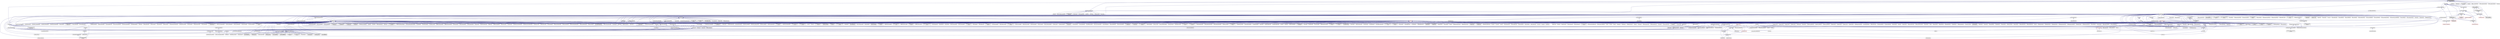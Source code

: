 digraph "runtime_support.hpp"
{
  edge [fontname="Helvetica",fontsize="10",labelfontname="Helvetica",labelfontsize="10"];
  node [fontname="Helvetica",fontsize="10",shape=record];
  Node387 [label="runtime_support.hpp",height=0.2,width=0.4,color="black", fillcolor="grey75", style="filled", fontcolor="black"];
  Node387 -> Node388 [dir="back",color="midnightblue",fontsize="10",style="solid",fontname="Helvetica"];
  Node388 [label="nqueen.hpp",height=0.2,width=0.4,color="black", fillcolor="white", style="filled",URL="$da/dfd/stubs_2nqueen_8hpp.html"];
  Node388 -> Node389 [dir="back",color="midnightblue",fontsize="10",style="solid",fontname="Helvetica"];
  Node389 [label="nqueen.hpp",height=0.2,width=0.4,color="black", fillcolor="white", style="filled",URL="$d0/d07/nqueen_8hpp.html"];
  Node389 -> Node390 [dir="back",color="midnightblue",fontsize="10",style="solid",fontname="Helvetica"];
  Node390 [label="nqueen_client.cpp",height=0.2,width=0.4,color="black", fillcolor="white", style="filled",URL="$d3/d5e/nqueen__client_8cpp.html"];
  Node387 -> Node391 [dir="back",color="midnightblue",fontsize="10",style="solid",fontname="Helvetica"];
  Node391 [label="random_mem_access.hpp",height=0.2,width=0.4,color="black", fillcolor="white", style="filled",URL="$d3/d32/stubs_2random__mem__access_8hpp.html"];
  Node391 -> Node392 [dir="back",color="midnightblue",fontsize="10",style="solid",fontname="Helvetica"];
  Node392 [label="random_mem_access.hpp",height=0.2,width=0.4,color="black", fillcolor="white", style="filled",URL="$db/de8/random__mem__access_8hpp.html"];
  Node392 -> Node393 [dir="back",color="midnightblue",fontsize="10",style="solid",fontname="Helvetica"];
  Node393 [label="random_mem_access_client.cpp",height=0.2,width=0.4,color="black", fillcolor="white", style="filled",URL="$df/d1b/random__mem__access__client_8cpp.html"];
  Node387 -> Node394 [dir="back",color="midnightblue",fontsize="10",style="solid",fontname="Helvetica"];
  Node394 [label="client.hpp",height=0.2,width=0.4,color="black", fillcolor="white", style="filled",URL="$de/da5/include_2client_8hpp.html"];
  Node394 -> Node395 [dir="back",color="midnightblue",fontsize="10",style="solid",fontname="Helvetica"];
  Node395 [label="partition.hpp",height=0.2,width=0.4,color="black", fillcolor="white", style="filled",URL="$d0/d7a/examples_2interpolate1d_2interpolate1d_2partition_8hpp.html"];
  Node395 -> Node396 [dir="back",color="midnightblue",fontsize="10",style="solid",fontname="Helvetica"];
  Node396 [label="interpolate1d.cpp",height=0.2,width=0.4,color="black", fillcolor="white", style="filled",URL="$d0/d05/interpolate1d_8cpp.html"];
  Node395 -> Node397 [dir="back",color="midnightblue",fontsize="10",style="solid",fontname="Helvetica"];
  Node397 [label="interpolate1d.hpp",height=0.2,width=0.4,color="black", fillcolor="white", style="filled",URL="$d4/dc7/interpolate1d_8hpp.html"];
  Node397 -> Node396 [dir="back",color="midnightblue",fontsize="10",style="solid",fontname="Helvetica"];
  Node397 -> Node398 [dir="back",color="midnightblue",fontsize="10",style="solid",fontname="Helvetica"];
  Node398 [label="interpolate1d_client.cpp",height=0.2,width=0.4,color="black", fillcolor="white", style="filled",URL="$d4/da6/interpolate1d__client_8cpp.html"];
  Node394 -> Node389 [dir="back",color="midnightblue",fontsize="10",style="solid",fontname="Helvetica"];
  Node394 -> Node392 [dir="back",color="midnightblue",fontsize="10",style="solid",fontname="Helvetica"];
  Node394 -> Node399 [dir="back",color="midnightblue",fontsize="10",style="solid",fontname="Helvetica"];
  Node399 [label="partition3d.hpp",height=0.2,width=0.4,color="black", fillcolor="white", style="filled",URL="$d1/d50/partition3d_8hpp.html"];
  Node399 -> Node400 [dir="back",color="midnightblue",fontsize="10",style="solid",fontname="Helvetica"];
  Node400 [label="interpolator.cpp",height=0.2,width=0.4,color="black", fillcolor="white", style="filled",URL="$d5/d02/interpolator_8cpp.html"];
  Node399 -> Node401 [dir="back",color="midnightblue",fontsize="10",style="solid",fontname="Helvetica"];
  Node401 [label="interpolator.hpp",height=0.2,width=0.4,color="black", fillcolor="white", style="filled",URL="$dc/d3b/interpolator_8hpp.html"];
  Node401 -> Node400 [dir="back",color="midnightblue",fontsize="10",style="solid",fontname="Helvetica"];
  Node401 -> Node402 [dir="back",color="midnightblue",fontsize="10",style="solid",fontname="Helvetica"];
  Node402 [label="sheneos_client.cpp",height=0.2,width=0.4,color="black", fillcolor="white", style="filled",URL="$d5/da5/sheneos__client_8cpp.html"];
  Node401 -> Node403 [dir="back",color="midnightblue",fontsize="10",style="solid",fontname="Helvetica"];
  Node403 [label="sheneos_compare.cpp",height=0.2,width=0.4,color="black", fillcolor="white", style="filled",URL="$dc/d11/sheneos__compare_8cpp.html"];
  Node401 -> Node404 [dir="back",color="midnightblue",fontsize="10",style="solid",fontname="Helvetica"];
  Node404 [label="sheneos_test.cpp",height=0.2,width=0.4,color="black", fillcolor="white", style="filled",URL="$d4/d6e/sheneos__test_8cpp.html"];
  Node394 -> Node405 [dir="back",color="midnightblue",fontsize="10",style="solid",fontname="Helvetica"];
  Node405 [label="throttle.hpp",height=0.2,width=0.4,color="black", fillcolor="white", style="filled",URL="$d2/d2e/throttle_8hpp.html"];
  Node405 -> Node406 [dir="back",color="midnightblue",fontsize="10",style="solid",fontname="Helvetica"];
  Node406 [label="throttle.cpp",height=0.2,width=0.4,color="black", fillcolor="white", style="filled",URL="$db/d02/throttle_8cpp.html"];
  Node405 -> Node407 [dir="back",color="midnightblue",fontsize="10",style="solid",fontname="Helvetica"];
  Node407 [label="throttle_client.cpp",height=0.2,width=0.4,color="black", fillcolor="white", style="filled",URL="$d0/db7/throttle__client_8cpp.html"];
  Node394 -> Node408 [dir="back",color="midnightblue",fontsize="10",style="solid",fontname="Helvetica"];
  Node408 [label="managed_refcnt_checker.hpp",height=0.2,width=0.4,color="black", fillcolor="white", style="filled",URL="$db/dd0/managed__refcnt__checker_8hpp.html"];
  Node408 -> Node409 [dir="back",color="midnightblue",fontsize="10",style="solid",fontname="Helvetica"];
  Node409 [label="credit_exhaustion.cpp",height=0.2,width=0.4,color="black", fillcolor="white", style="filled",URL="$d6/d80/credit__exhaustion_8cpp.html"];
  Node408 -> Node410 [dir="back",color="midnightblue",fontsize="10",style="solid",fontname="Helvetica"];
  Node410 [label="local_embedded_ref\l_to_local_object.cpp",height=0.2,width=0.4,color="black", fillcolor="white", style="filled",URL="$d6/d54/local__embedded__ref__to__local__object_8cpp.html"];
  Node408 -> Node411 [dir="back",color="midnightblue",fontsize="10",style="solid",fontname="Helvetica"];
  Node411 [label="local_embedded_ref\l_to_remote_object.cpp",height=0.2,width=0.4,color="black", fillcolor="white", style="filled",URL="$d6/d34/local__embedded__ref__to__remote__object_8cpp.html"];
  Node408 -> Node412 [dir="back",color="midnightblue",fontsize="10",style="solid",fontname="Helvetica"];
  Node412 [label="refcnted_symbol_to\l_local_object.cpp",height=0.2,width=0.4,color="black", fillcolor="white", style="filled",URL="$d9/deb/refcnted__symbol__to__local__object_8cpp.html"];
  Node408 -> Node413 [dir="back",color="midnightblue",fontsize="10",style="solid",fontname="Helvetica"];
  Node413 [label="refcnted_symbol_to\l_remote_object.cpp",height=0.2,width=0.4,color="black", fillcolor="white", style="filled",URL="$dd/d20/refcnted__symbol__to__remote__object_8cpp.html"];
  Node408 -> Node414 [dir="back",color="midnightblue",fontsize="10",style="solid",fontname="Helvetica"];
  Node414 [label="remote_embedded_ref\l_to_local_object.cpp",height=0.2,width=0.4,color="black", fillcolor="white", style="filled",URL="$d4/ded/remote__embedded__ref__to__local__object_8cpp.html"];
  Node408 -> Node415 [dir="back",color="midnightblue",fontsize="10",style="solid",fontname="Helvetica"];
  Node415 [label="remote_embedded_ref\l_to_remote_object.cpp",height=0.2,width=0.4,color="black", fillcolor="white", style="filled",URL="$dc/dca/remote__embedded__ref__to__remote__object_8cpp.html"];
  Node408 -> Node416 [dir="back",color="midnightblue",fontsize="10",style="solid",fontname="Helvetica"];
  Node416 [label="scoped_ref_to_local\l_object.cpp",height=0.2,width=0.4,color="black", fillcolor="white", style="filled",URL="$d6/da4/scoped__ref__to__local__object_8cpp.html"];
  Node408 -> Node417 [dir="back",color="midnightblue",fontsize="10",style="solid",fontname="Helvetica"];
  Node417 [label="scoped_ref_to_remote\l_object.cpp",height=0.2,width=0.4,color="black", fillcolor="white", style="filled",URL="$de/d85/scoped__ref__to__remote__object_8cpp.html"];
  Node408 -> Node418 [dir="back",color="midnightblue",fontsize="10",style="solid",fontname="Helvetica"];
  Node418 [label="split_credit.cpp",height=0.2,width=0.4,color="black", fillcolor="white", style="filled",URL="$dc/d1c/split__credit_8cpp.html"];
  Node408 -> Node419 [dir="back",color="midnightblue",fontsize="10",style="solid",fontname="Helvetica"];
  Node419 [label="uncounted_symbol_to\l_local_object.cpp",height=0.2,width=0.4,color="black", fillcolor="white", style="filled",URL="$de/d5f/uncounted__symbol__to__local__object_8cpp.html"];
  Node408 -> Node420 [dir="back",color="midnightblue",fontsize="10",style="solid",fontname="Helvetica"];
  Node420 [label="uncounted_symbol_to\l_remote_object.cpp",height=0.2,width=0.4,color="black", fillcolor="white", style="filled",URL="$d5/d86/uncounted__symbol__to__remote__object_8cpp.html"];
  Node394 -> Node421 [dir="back",color="midnightblue",fontsize="10",style="solid",fontname="Helvetica"];
  Node421 [label="simple_mobile_object.hpp",height=0.2,width=0.4,color="black", fillcolor="white", style="filled",URL="$dc/d2c/simple__mobile__object_8hpp.html"];
  Node421 -> Node422 [dir="back",color="midnightblue",fontsize="10",style="solid",fontname="Helvetica"];
  Node422 [label="local_address_rebind.cpp",height=0.2,width=0.4,color="black", fillcolor="white", style="filled",URL="$d1/d4f/local__address__rebind_8cpp.html"];
  Node394 -> Node423 [dir="back",color="midnightblue",fontsize="10",style="solid",fontname="Helvetica"];
  Node423 [label="simple_refcnt_checker.hpp",height=0.2,width=0.4,color="black", fillcolor="white", style="filled",URL="$dd/d4e/simple__refcnt__checker_8hpp.html"];
  Node423 -> Node409 [dir="back",color="midnightblue",fontsize="10",style="solid",fontname="Helvetica"];
  Node423 -> Node410 [dir="back",color="midnightblue",fontsize="10",style="solid",fontname="Helvetica"];
  Node423 -> Node411 [dir="back",color="midnightblue",fontsize="10",style="solid",fontname="Helvetica"];
  Node423 -> Node412 [dir="back",color="midnightblue",fontsize="10",style="solid",fontname="Helvetica"];
  Node423 -> Node413 [dir="back",color="midnightblue",fontsize="10",style="solid",fontname="Helvetica"];
  Node423 -> Node414 [dir="back",color="midnightblue",fontsize="10",style="solid",fontname="Helvetica"];
  Node423 -> Node415 [dir="back",color="midnightblue",fontsize="10",style="solid",fontname="Helvetica"];
  Node423 -> Node416 [dir="back",color="midnightblue",fontsize="10",style="solid",fontname="Helvetica"];
  Node423 -> Node417 [dir="back",color="midnightblue",fontsize="10",style="solid",fontname="Helvetica"];
  Node423 -> Node418 [dir="back",color="midnightblue",fontsize="10",style="solid",fontname="Helvetica"];
  Node423 -> Node419 [dir="back",color="midnightblue",fontsize="10",style="solid",fontname="Helvetica"];
  Node423 -> Node420 [dir="back",color="midnightblue",fontsize="10",style="solid",fontname="Helvetica"];
  Node387 -> Node424 [dir="back",color="midnightblue",fontsize="10",style="solid",fontname="Helvetica"];
  Node424 [label="components.hpp",height=0.2,width=0.4,color="black", fillcolor="white", style="filled",URL="$d2/d8d/components_8hpp.html"];
  Node424 -> Node425 [dir="back",color="midnightblue",fontsize="10",style="solid",fontname="Helvetica"];
  Node425 [label="accumulator.hpp",height=0.2,width=0.4,color="black", fillcolor="white", style="filled",URL="$d4/d9d/server_2accumulator_8hpp.html"];
  Node425 -> Node426 [dir="back",color="midnightblue",fontsize="10",style="solid",fontname="Helvetica"];
  Node426 [label="accumulator.cpp",height=0.2,width=0.4,color="black", fillcolor="white", style="filled",URL="$d1/d81/accumulator_8cpp.html"];
  Node425 -> Node427 [dir="back",color="midnightblue",fontsize="10",style="solid",fontname="Helvetica"];
  Node427 [label="accumulator.hpp",height=0.2,width=0.4,color="black", fillcolor="white", style="filled",URL="$d8/d5e/accumulator_8hpp.html"];
  Node427 -> Node428 [dir="back",color="midnightblue",fontsize="10",style="solid",fontname="Helvetica"];
  Node428 [label="accumulator_client.cpp",height=0.2,width=0.4,color="black", fillcolor="white", style="filled",URL="$d7/dd0/accumulator__client_8cpp.html"];
  Node424 -> Node427 [dir="back",color="midnightblue",fontsize="10",style="solid",fontname="Helvetica"];
  Node424 -> Node429 [dir="back",color="midnightblue",fontsize="10",style="solid",fontname="Helvetica"];
  Node429 [label="template_accumulator.hpp",height=0.2,width=0.4,color="black", fillcolor="white", style="filled",URL="$d0/d3f/server_2template__accumulator_8hpp.html"];
  Node429 -> Node430 [dir="back",color="midnightblue",fontsize="10",style="solid",fontname="Helvetica"];
  Node430 [label="template_accumulator.hpp",height=0.2,width=0.4,color="black", fillcolor="white", style="filled",URL="$dd/da9/template__accumulator_8hpp.html"];
  Node430 -> Node431 [dir="back",color="midnightblue",fontsize="10",style="solid",fontname="Helvetica"];
  Node431 [label="template_accumulator\l_client.cpp",height=0.2,width=0.4,color="black", fillcolor="white", style="filled",URL="$df/d93/template__accumulator__client_8cpp.html"];
  Node424 -> Node432 [dir="back",color="midnightblue",fontsize="10",style="solid",fontname="Helvetica"];
  Node432 [label="template_function_accumulator.hpp",height=0.2,width=0.4,color="black", fillcolor="white", style="filled",URL="$d7/da6/server_2template__function__accumulator_8hpp.html"];
  Node432 -> Node433 [dir="back",color="midnightblue",fontsize="10",style="solid",fontname="Helvetica"];
  Node433 [label="template_function_accumulator.cpp",height=0.2,width=0.4,color="black", fillcolor="white", style="filled",URL="$d5/d02/template__function__accumulator_8cpp.html"];
  Node432 -> Node434 [dir="back",color="midnightblue",fontsize="10",style="solid",fontname="Helvetica"];
  Node434 [label="template_function_accumulator.hpp",height=0.2,width=0.4,color="black", fillcolor="white", style="filled",URL="$d3/de9/template__function__accumulator_8hpp.html"];
  Node434 -> Node435 [dir="back",color="midnightblue",fontsize="10",style="solid",fontname="Helvetica"];
  Node435 [label="template_function_accumulator\l_client.cpp",height=0.2,width=0.4,color="black", fillcolor="white", style="filled",URL="$d0/dc6/template__function__accumulator__client_8cpp.html"];
  Node424 -> Node430 [dir="back",color="midnightblue",fontsize="10",style="solid",fontname="Helvetica"];
  Node424 -> Node433 [dir="back",color="midnightblue",fontsize="10",style="solid",fontname="Helvetica"];
  Node424 -> Node434 [dir="back",color="midnightblue",fontsize="10",style="solid",fontname="Helvetica"];
  Node424 -> Node436 [dir="back",color="midnightblue",fontsize="10",style="solid",fontname="Helvetica"];
  Node436 [label="allgather_module.cpp",height=0.2,width=0.4,color="black", fillcolor="white", style="filled",URL="$df/de4/allgather__module_8cpp.html"];
  Node424 -> Node437 [dir="back",color="midnightblue",fontsize="10",style="solid",fontname="Helvetica"];
  Node437 [label="allgather.hpp",height=0.2,width=0.4,color="black", fillcolor="white", style="filled",URL="$d4/d4a/allgather_8hpp.html"];
  Node437 -> Node436 [dir="back",color="midnightblue",fontsize="10",style="solid",fontname="Helvetica"];
  Node437 -> Node438 [dir="back",color="midnightblue",fontsize="10",style="solid",fontname="Helvetica"];
  Node438 [label="allgather.cpp",height=0.2,width=0.4,color="black", fillcolor="white", style="filled",URL="$d7/d06/allgather_8cpp.html"];
  Node437 -> Node439 [dir="back",color="midnightblue",fontsize="10",style="solid",fontname="Helvetica"];
  Node439 [label="ag_client.cpp",height=0.2,width=0.4,color="black", fillcolor="white", style="filled",URL="$d4/d5d/ag__client_8cpp.html"];
  Node424 -> Node440 [dir="back",color="midnightblue",fontsize="10",style="solid",fontname="Helvetica"];
  Node440 [label="allgather_and_gate.hpp",height=0.2,width=0.4,color="black", fillcolor="white", style="filled",URL="$d9/dbb/allgather__and__gate_8hpp.html"];
  Node440 -> Node436 [dir="back",color="midnightblue",fontsize="10",style="solid",fontname="Helvetica"];
  Node440 -> Node441 [dir="back",color="midnightblue",fontsize="10",style="solid",fontname="Helvetica"];
  Node441 [label="allgather_and_gate.cpp",height=0.2,width=0.4,color="black", fillcolor="white", style="filled",URL="$d1/d56/allgather__and__gate_8cpp.html"];
  Node440 -> Node439 [dir="back",color="midnightblue",fontsize="10",style="solid",fontname="Helvetica"];
  Node424 -> Node442 [dir="back",color="midnightblue",fontsize="10",style="solid",fontname="Helvetica"];
  Node442 [label="cancelable_action.cpp",height=0.2,width=0.4,color="black", fillcolor="white", style="filled",URL="$d5/d0c/cancelable__action_8cpp.html"];
  Node424 -> Node443 [dir="back",color="midnightblue",fontsize="10",style="solid",fontname="Helvetica"];
  Node443 [label="cancelable_action.hpp",height=0.2,width=0.4,color="black", fillcolor="white", style="filled",URL="$d5/d4d/server_2cancelable__action_8hpp.html"];
  Node443 -> Node442 [dir="back",color="midnightblue",fontsize="10",style="solid",fontname="Helvetica"];
  Node443 -> Node444 [dir="back",color="midnightblue",fontsize="10",style="solid",fontname="Helvetica"];
  Node444 [label="cancelable_action.hpp",height=0.2,width=0.4,color="black", fillcolor="white", style="filled",URL="$d0/da3/stubs_2cancelable__action_8hpp.html"];
  Node444 -> Node445 [dir="back",color="midnightblue",fontsize="10",style="solid",fontname="Helvetica"];
  Node445 [label="cancelable_action.hpp",height=0.2,width=0.4,color="black", fillcolor="white", style="filled",URL="$d6/d28/cancelable__action_8hpp.html"];
  Node445 -> Node446 [dir="back",color="midnightblue",fontsize="10",style="solid",fontname="Helvetica"];
  Node446 [label="cancelable_action_client.cpp",height=0.2,width=0.4,color="black", fillcolor="white", style="filled",URL="$d1/db8/cancelable__action__client_8cpp.html"];
  Node424 -> Node445 [dir="back",color="midnightblue",fontsize="10",style="solid",fontname="Helvetica"];
  Node424 -> Node447 [dir="back",color="midnightblue",fontsize="10",style="solid",fontname="Helvetica"];
  Node447 [label="hello_world_component.hpp",height=0.2,width=0.4,color="black", fillcolor="white", style="filled",URL="$df/df0/hello__world__component_8hpp.html"];
  Node447 -> Node448 [dir="back",color="midnightblue",fontsize="10",style="solid",fontname="Helvetica"];
  Node448 [label="hello_world_client.cpp",height=0.2,width=0.4,color="black", fillcolor="white", style="filled",URL="$d5/da6/hello__world__client_8cpp.html"];
  Node447 -> Node449 [dir="back",color="midnightblue",fontsize="10",style="solid",fontname="Helvetica"];
  Node449 [label="hello_world_component.cpp",height=0.2,width=0.4,color="black", fillcolor="white", style="filled",URL="$d8/daa/hello__world__component_8cpp.html"];
  Node424 -> Node450 [dir="back",color="midnightblue",fontsize="10",style="solid",fontname="Helvetica"];
  Node450 [label="row.hpp",height=0.2,width=0.4,color="black", fillcolor="white", style="filled",URL="$de/d74/server_2row_8hpp.html"];
  Node450 -> Node451 [dir="back",color="midnightblue",fontsize="10",style="solid",fontname="Helvetica"];
  Node451 [label="row.hpp",height=0.2,width=0.4,color="black", fillcolor="white", style="filled",URL="$dc/d69/row_8hpp.html"];
  Node451 -> Node452 [dir="back",color="midnightblue",fontsize="10",style="solid",fontname="Helvetica"];
  Node452 [label="grid.hpp",height=0.2,width=0.4,color="black", fillcolor="white", style="filled",URL="$dc/d8a/grid_8hpp.html"];
  Node452 -> Node453 [dir="back",color="midnightblue",fontsize="10",style="solid",fontname="Helvetica"];
  Node453 [label="jacobi.cpp",height=0.2,width=0.4,color="black", fillcolor="white", style="filled",URL="$d2/d27/jacobi_8cpp.html"];
  Node452 -> Node454 [dir="back",color="midnightblue",fontsize="10",style="solid",fontname="Helvetica"];
  Node454 [label="solver.hpp",height=0.2,width=0.4,color="black", fillcolor="white", style="filled",URL="$db/d9a/server_2solver_8hpp.html"];
  Node454 -> Node455 [dir="back",color="midnightblue",fontsize="10",style="solid",fontname="Helvetica"];
  Node455 [label="solver.hpp",height=0.2,width=0.4,color="black", fillcolor="white", style="filled",URL="$d2/d1c/solver_8hpp.html"];
  Node455 -> Node453 [dir="back",color="midnightblue",fontsize="10",style="solid",fontname="Helvetica"];
  Node454 -> Node456 [dir="back",color="midnightblue",fontsize="10",style="solid",fontname="Helvetica"];
  Node456 [label="solver.cpp",height=0.2,width=0.4,color="black", fillcolor="white", style="filled",URL="$d6/d94/solver_8cpp.html"];
  Node452 -> Node455 [dir="back",color="midnightblue",fontsize="10",style="solid",fontname="Helvetica"];
  Node452 -> Node457 [dir="back",color="midnightblue",fontsize="10",style="solid",fontname="Helvetica"];
  Node457 [label="grid.cpp",height=0.2,width=0.4,color="black", fillcolor="white", style="filled",URL="$d6/d1b/jacobi__component_2grid_8cpp.html"];
  Node451 -> Node458 [dir="back",color="midnightblue",fontsize="10",style="solid",fontname="Helvetica"];
  Node458 [label="stencil_iterator.hpp",height=0.2,width=0.4,color="black", fillcolor="white", style="filled",URL="$dc/d5c/server_2stencil__iterator_8hpp.html"];
  Node458 -> Node454 [dir="back",color="midnightblue",fontsize="10",style="solid",fontname="Helvetica"];
  Node458 -> Node459 [dir="back",color="midnightblue",fontsize="10",style="solid",fontname="Helvetica"];
  Node459 [label="stencil_iterator.cpp",height=0.2,width=0.4,color="black", fillcolor="white", style="filled",URL="$d6/de1/server_2stencil__iterator_8cpp.html"];
  Node458 -> Node460 [dir="back",color="midnightblue",fontsize="10",style="solid",fontname="Helvetica"];
  Node460 [label="stencil_iterator.cpp",height=0.2,width=0.4,color="black", fillcolor="white", style="filled",URL="$d7/d71/stencil__iterator_8cpp.html"];
  Node451 -> Node457 [dir="back",color="midnightblue",fontsize="10",style="solid",fontname="Helvetica"];
  Node450 -> Node461 [dir="back",color="midnightblue",fontsize="10",style="solid",fontname="Helvetica"];
  Node461 [label="row.cpp",height=0.2,width=0.4,color="black", fillcolor="white", style="filled",URL="$d3/d86/server_2row_8cpp.html"];
  Node424 -> Node458 [dir="back",color="midnightblue",fontsize="10",style="solid",fontname="Helvetica"];
  Node424 -> Node454 [dir="back",color="midnightblue",fontsize="10",style="solid",fontname="Helvetica"];
  Node424 -> Node462 [dir="back",color="midnightblue",fontsize="10",style="solid",fontname="Helvetica"];
  Node462 [label="jacobi_component.cpp",height=0.2,width=0.4,color="black", fillcolor="white", style="filled",URL="$d1/d25/jacobi__component_8cpp.html"];
  Node424 -> Node463 [dir="back",color="midnightblue",fontsize="10",style="solid",fontname="Helvetica"];
  Node463 [label="nqueen.hpp",height=0.2,width=0.4,color="black", fillcolor="white", style="filled",URL="$de/d58/server_2nqueen_8hpp.html"];
  Node463 -> Node464 [dir="back",color="midnightblue",fontsize="10",style="solid",fontname="Helvetica"];
  Node464 [label="nqueen.cpp",height=0.2,width=0.4,color="black", fillcolor="white", style="filled",URL="$db/dca/nqueen_8cpp.html"];
  Node463 -> Node388 [dir="back",color="midnightblue",fontsize="10",style="solid",fontname="Helvetica"];
  Node424 -> Node465 [dir="back",color="midnightblue",fontsize="10",style="solid",fontname="Helvetica"];
  Node465 [label="sine.cpp",height=0.2,width=0.4,color="black", fillcolor="white", style="filled",URL="$d3/d0d/server_2sine_8cpp.html"];
  Node424 -> Node466 [dir="back",color="midnightblue",fontsize="10",style="solid",fontname="Helvetica"];
  Node466 [label="component_ctors.cpp",height=0.2,width=0.4,color="black", fillcolor="white", style="filled",URL="$d3/d2a/component__ctors_8cpp.html"];
  Node424 -> Node467 [dir="back",color="midnightblue",fontsize="10",style="solid",fontname="Helvetica"];
  Node467 [label="component_in_executable.cpp",height=0.2,width=0.4,color="black", fillcolor="white", style="filled",URL="$d8/d4b/component__in__executable_8cpp.html"];
  Node424 -> Node468 [dir="back",color="midnightblue",fontsize="10",style="solid",fontname="Helvetica"];
  Node468 [label="component_inheritance.cpp",height=0.2,width=0.4,color="black", fillcolor="white", style="filled",URL="$d8/d55/component__inheritance_8cpp.html"];
  Node424 -> Node469 [dir="back",color="midnightblue",fontsize="10",style="solid",fontname="Helvetica"];
  Node469 [label="component_with_executor.cpp",height=0.2,width=0.4,color="black", fillcolor="white", style="filled",URL="$d4/d20/component__with__executor_8cpp.html"];
  Node424 -> Node470 [dir="back",color="midnightblue",fontsize="10",style="solid",fontname="Helvetica"];
  Node470 [label="factorial.cpp",height=0.2,width=0.4,color="black", fillcolor="white", style="filled",URL="$d9/d00/factorial_8cpp.html"];
  Node424 -> Node471 [dir="back",color="midnightblue",fontsize="10",style="solid",fontname="Helvetica"];
  Node471 [label="hello_world.cpp",height=0.2,width=0.4,color="black", fillcolor="white", style="filled",URL="$d0/d67/hello__world_8cpp.html"];
  Node424 -> Node472 [dir="back",color="midnightblue",fontsize="10",style="solid",fontname="Helvetica"];
  Node472 [label="latch_local.cpp",height=0.2,width=0.4,color="black", fillcolor="white", style="filled",URL="$dd/dd3/latch__local_8cpp.html"];
  Node424 -> Node473 [dir="back",color="midnightblue",fontsize="10",style="solid",fontname="Helvetica"];
  Node473 [label="latch_remote.cpp",height=0.2,width=0.4,color="black", fillcolor="white", style="filled",URL="$df/d59/latch__remote_8cpp.html"];
  Node424 -> Node474 [dir="back",color="midnightblue",fontsize="10",style="solid",fontname="Helvetica"];
  Node474 [label="pingpong.cpp",height=0.2,width=0.4,color="black", fillcolor="white", style="filled",URL="$dd/d4d/pingpong_8cpp.html"];
  Node424 -> Node475 [dir="back",color="midnightblue",fontsize="10",style="solid",fontname="Helvetica"];
  Node475 [label="random_mem_access.hpp",height=0.2,width=0.4,color="black", fillcolor="white", style="filled",URL="$d0/d19/server_2random__mem__access_8hpp.html"];
  Node475 -> Node476 [dir="back",color="midnightblue",fontsize="10",style="solid",fontname="Helvetica"];
  Node476 [label="random_mem_access.cpp",height=0.2,width=0.4,color="black", fillcolor="white", style="filled",URL="$d1/d51/random__mem__access_8cpp.html"];
  Node475 -> Node391 [dir="back",color="midnightblue",fontsize="10",style="solid",fontname="Helvetica"];
  Node424 -> Node403 [dir="back",color="midnightblue",fontsize="10",style="solid",fontname="Helvetica"];
  Node424 -> Node477 [dir="back",color="midnightblue",fontsize="10",style="solid",fontname="Helvetica"];
  Node477 [label="throttle.hpp",height=0.2,width=0.4,color="black", fillcolor="white", style="filled",URL="$db/dc9/server_2throttle_8hpp.html"];
  Node477 -> Node478 [dir="back",color="midnightblue",fontsize="10",style="solid",fontname="Helvetica"];
  Node478 [label="throttle.cpp",height=0.2,width=0.4,color="black", fillcolor="white", style="filled",URL="$de/d56/server_2throttle_8cpp.html"];
  Node477 -> Node479 [dir="back",color="midnightblue",fontsize="10",style="solid",fontname="Helvetica"];
  Node479 [label="throttle.hpp",height=0.2,width=0.4,color="black", fillcolor="white", style="filled",URL="$d5/dec/stubs_2throttle_8hpp.html"];
  Node479 -> Node405 [dir="back",color="midnightblue",fontsize="10",style="solid",fontname="Helvetica"];
  Node424 -> Node407 [dir="back",color="midnightblue",fontsize="10",style="solid",fontname="Helvetica"];
  Node424 -> Node480 [dir="back",color="midnightblue",fontsize="10",style="solid",fontname="Helvetica"];
  Node480 [label="simple_central_tuplespace.hpp",height=0.2,width=0.4,color="black", fillcolor="white", style="filled",URL="$db/d69/server_2simple__central__tuplespace_8hpp.html"];
  Node480 -> Node481 [dir="back",color="midnightblue",fontsize="10",style="solid",fontname="Helvetica"];
  Node481 [label="simple_central_tuplespace.cpp",height=0.2,width=0.4,color="black", fillcolor="white", style="filled",URL="$d3/dec/simple__central__tuplespace_8cpp.html"];
  Node480 -> Node482 [dir="back",color="midnightblue",fontsize="10",style="solid",fontname="Helvetica"];
  Node482 [label="simple_central_tuplespace.hpp",height=0.2,width=0.4,color="black", fillcolor="white", style="filled",URL="$d0/d4b/stubs_2simple__central__tuplespace_8hpp.html"];
  Node482 -> Node483 [dir="back",color="midnightblue",fontsize="10",style="solid",fontname="Helvetica"];
  Node483 [label="simple_central_tuplespace.hpp",height=0.2,width=0.4,color="black", fillcolor="white", style="filled",URL="$d5/ddd/simple__central__tuplespace_8hpp.html"];
  Node483 -> Node484 [dir="back",color="midnightblue",fontsize="10",style="solid",fontname="Helvetica"];
  Node484 [label="simple_central_tuplespace\l_client.cpp",height=0.2,width=0.4,color="black", fillcolor="white", style="filled",URL="$d1/d7b/simple__central__tuplespace__client_8cpp.html"];
  Node424 -> Node485 [dir="back",color="midnightblue",fontsize="10",style="solid",fontname="Helvetica"];
  Node485 [label="tuples_warehouse.hpp",height=0.2,width=0.4,color="black", fillcolor="white", style="filled",URL="$da/de6/tuples__warehouse_8hpp.html"];
  Node485 -> Node480 [dir="back",color="midnightblue",fontsize="10",style="solid",fontname="Helvetica"];
  Node424 -> Node483 [dir="back",color="midnightblue",fontsize="10",style="solid",fontname="Helvetica"];
  Node424 -> Node486 [dir="back",color="midnightblue",fontsize="10",style="solid",fontname="Helvetica"];
  Node486 [label="iostreams.hpp",height=0.2,width=0.4,color="black", fillcolor="white", style="filled",URL="$de/d22/iostreams_8hpp.html"];
  Node486 -> Node438 [dir="back",color="midnightblue",fontsize="10",style="solid",fontname="Helvetica"];
  Node486 -> Node441 [dir="back",color="midnightblue",fontsize="10",style="solid",fontname="Helvetica"];
  Node486 -> Node487 [dir="back",color="midnightblue",fontsize="10",style="solid",fontname="Helvetica"];
  Node487 [label="async_io_action.cpp",height=0.2,width=0.4,color="black", fillcolor="white", style="filled",URL="$d3/df5/async__io__action_8cpp.html"];
  Node486 -> Node488 [dir="back",color="midnightblue",fontsize="10",style="solid",fontname="Helvetica"];
  Node488 [label="async_io_external.cpp",height=0.2,width=0.4,color="black", fillcolor="white", style="filled",URL="$da/d9a/async__io__external_8cpp.html"];
  Node486 -> Node489 [dir="back",color="midnightblue",fontsize="10",style="solid",fontname="Helvetica"];
  Node489 [label="async_io_low_level.cpp",height=0.2,width=0.4,color="black", fillcolor="white", style="filled",URL="$dc/d10/async__io__low__level_8cpp.html"];
  Node486 -> Node490 [dir="back",color="midnightblue",fontsize="10",style="solid",fontname="Helvetica"];
  Node490 [label="async_io_simple.cpp",height=0.2,width=0.4,color="black", fillcolor="white", style="filled",URL="$da/db7/async__io__simple_8cpp.html"];
  Node486 -> Node491 [dir="back",color="midnightblue",fontsize="10",style="solid",fontname="Helvetica"];
  Node491 [label="os_thread_num.cpp",height=0.2,width=0.4,color="black", fillcolor="white", style="filled",URL="$d2/dfb/os__thread__num_8cpp.html"];
  Node486 -> Node492 [dir="back",color="midnightblue",fontsize="10",style="solid",fontname="Helvetica"];
  Node492 [label="rnd_future_reduce.cpp",height=0.2,width=0.4,color="black", fillcolor="white", style="filled",URL="$d1/db5/rnd__future__reduce_8cpp.html"];
  Node486 -> Node493 [dir="back",color="midnightblue",fontsize="10",style="solid",fontname="Helvetica"];
  Node493 [label="heartbeat_console.cpp",height=0.2,width=0.4,color="black", fillcolor="white", style="filled",URL="$da/de8/heartbeat__console_8cpp.html"];
  Node486 -> Node449 [dir="back",color="midnightblue",fontsize="10",style="solid",fontname="Helvetica"];
  Node486 -> Node453 [dir="back",color="midnightblue",fontsize="10",style="solid",fontname="Helvetica"];
  Node486 -> Node458 [dir="back",color="midnightblue",fontsize="10",style="solid",fontname="Helvetica"];
  Node486 -> Node457 [dir="back",color="midnightblue",fontsize="10",style="solid",fontname="Helvetica"];
  Node486 -> Node494 [dir="back",color="midnightblue",fontsize="10",style="solid",fontname="Helvetica"];
  Node494 [label="access_counter_set.cpp",height=0.2,width=0.4,color="black", fillcolor="white", style="filled",URL="$dc/d52/access__counter__set_8cpp.html"];
  Node486 -> Node495 [dir="back",color="midnightblue",fontsize="10",style="solid",fontname="Helvetica"];
  Node495 [label="1d_wave_equation.cpp",height=0.2,width=0.4,color="black", fillcolor="white", style="filled",URL="$da/dab/1d__wave__equation_8cpp.html"];
  Node486 -> Node496 [dir="back",color="midnightblue",fontsize="10",style="solid",fontname="Helvetica"];
  Node496 [label="allow_unknown_options.cpp",height=0.2,width=0.4,color="black", fillcolor="white", style="filled",URL="$d9/dc9/allow__unknown__options_8cpp.html"];
  Node486 -> Node497 [dir="back",color="midnightblue",fontsize="10",style="solid",fontname="Helvetica"];
  Node497 [label="command_line_handling.cpp",height=0.2,width=0.4,color="black", fillcolor="white", style="filled",URL="$d4/d05/examples_2quickstart_2command__line__handling_8cpp.html"];
  Node486 -> Node466 [dir="back",color="midnightblue",fontsize="10",style="solid",fontname="Helvetica"];
  Node486 -> Node467 [dir="back",color="midnightblue",fontsize="10",style="solid",fontname="Helvetica"];
  Node486 -> Node468 [dir="back",color="midnightblue",fontsize="10",style="solid",fontname="Helvetica"];
  Node486 -> Node469 [dir="back",color="midnightblue",fontsize="10",style="solid",fontname="Helvetica"];
  Node486 -> Node498 [dir="back",color="midnightblue",fontsize="10",style="solid",fontname="Helvetica"];
  Node498 [label="customize_async.cpp",height=0.2,width=0.4,color="black", fillcolor="white", style="filled",URL="$d0/d82/customize__async_8cpp.html"];
  Node486 -> Node499 [dir="back",color="midnightblue",fontsize="10",style="solid",fontname="Helvetica"];
  Node499 [label="enumerate_threads.cpp",height=0.2,width=0.4,color="black", fillcolor="white", style="filled",URL="$d3/dd4/enumerate__threads_8cpp.html"];
  Node486 -> Node500 [dir="back",color="midnightblue",fontsize="10",style="solid",fontname="Helvetica"];
  Node500 [label="error_handling.cpp",height=0.2,width=0.4,color="black", fillcolor="white", style="filled",URL="$d9/d96/error__handling_8cpp.html"];
  Node486 -> Node501 [dir="back",color="midnightblue",fontsize="10",style="solid",fontname="Helvetica"];
  Node501 [label="event_synchronization.cpp",height=0.2,width=0.4,color="black", fillcolor="white", style="filled",URL="$d0/d35/event__synchronization_8cpp.html"];
  Node486 -> Node502 [dir="back",color="midnightblue",fontsize="10",style="solid",fontname="Helvetica"];
  Node502 [label="fractals.cpp",height=0.2,width=0.4,color="black", fillcolor="white", style="filled",URL="$d8/d58/fractals_8cpp.html"];
  Node486 -> Node503 [dir="back",color="midnightblue",fontsize="10",style="solid",fontname="Helvetica"];
  Node503 [label="fractals_executor.cpp",height=0.2,width=0.4,color="black", fillcolor="white", style="filled",URL="$d9/da9/fractals__executor_8cpp.html"];
  Node486 -> Node471 [dir="back",color="midnightblue",fontsize="10",style="solid",fontname="Helvetica"];
  Node486 -> Node504 [dir="back",color="midnightblue",fontsize="10",style="solid",fontname="Helvetica"];
  Node504 [label="interval_timer.cpp",height=0.2,width=0.4,color="black", fillcolor="white", style="filled",URL="$de/df1/examples_2quickstart_2interval__timer_8cpp.html"];
  Node486 -> Node505 [dir="back",color="midnightblue",fontsize="10",style="solid",fontname="Helvetica"];
  Node505 [label="local_channel.cpp",height=0.2,width=0.4,color="black", fillcolor="white", style="filled",URL="$d0/d3e/local__channel_8cpp.html"];
  Node486 -> Node474 [dir="back",color="midnightblue",fontsize="10",style="solid",fontname="Helvetica"];
  Node486 -> Node506 [dir="back",color="midnightblue",fontsize="10",style="solid",fontname="Helvetica"];
  Node506 [label="shared_mutex.cpp",height=0.2,width=0.4,color="black", fillcolor="white", style="filled",URL="$da/d0b/shared__mutex_8cpp.html"];
  Node486 -> Node507 [dir="back",color="midnightblue",fontsize="10",style="solid",fontname="Helvetica"];
  Node507 [label="sierpinski.cpp",height=0.2,width=0.4,color="black", fillcolor="white", style="filled",URL="$d3/d7e/sierpinski_8cpp.html"];
  Node486 -> Node508 [dir="back",color="midnightblue",fontsize="10",style="solid",fontname="Helvetica"];
  Node508 [label="simple_future_continuation.cpp",height=0.2,width=0.4,color="black", fillcolor="white", style="filled",URL="$d8/d3c/simple__future__continuation_8cpp.html"];
  Node486 -> Node509 [dir="back",color="midnightblue",fontsize="10",style="solid",fontname="Helvetica"];
  Node509 [label="simplest_hello_world.cpp",height=0.2,width=0.4,color="black", fillcolor="white", style="filled",URL="$d7/ddc/simplest__hello__world_8cpp.html"];
  Node486 -> Node510 [dir="back",color="midnightblue",fontsize="10",style="solid",fontname="Helvetica"];
  Node510 [label="sort_by_key_demo.cpp",height=0.2,width=0.4,color="black", fillcolor="white", style="filled",URL="$da/d20/sort__by__key__demo_8cpp.html"];
  Node486 -> Node511 [dir="back",color="midnightblue",fontsize="10",style="solid",fontname="Helvetica"];
  Node511 [label="timed_futures.cpp",height=0.2,width=0.4,color="black", fillcolor="white", style="filled",URL="$d6/d8d/timed__futures_8cpp.html"];
  Node486 -> Node512 [dir="back",color="midnightblue",fontsize="10",style="solid",fontname="Helvetica"];
  Node512 [label="vector_counting_dotproduct.cpp",height=0.2,width=0.4,color="black", fillcolor="white", style="filled",URL="$df/de9/vector__counting__dotproduct_8cpp.html"];
  Node486 -> Node513 [dir="back",color="midnightblue",fontsize="10",style="solid",fontname="Helvetica"];
  Node513 [label="vector_zip_dotproduct.cpp",height=0.2,width=0.4,color="black", fillcolor="white", style="filled",URL="$dc/d18/vector__zip__dotproduct_8cpp.html"];
  Node486 -> Node514 [dir="back",color="midnightblue",fontsize="10",style="solid",fontname="Helvetica"];
  Node514 [label="oversubscribing_resource\l_partitioner.cpp",height=0.2,width=0.4,color="black", fillcolor="white", style="filled",URL="$dd/dee/oversubscribing__resource__partitioner_8cpp.html"];
  Node486 -> Node515 [dir="back",color="midnightblue",fontsize="10",style="solid",fontname="Helvetica"];
  Node515 [label="simple_resource_partitioner.cpp",height=0.2,width=0.4,color="black", fillcolor="white", style="filled",URL="$d5/df9/simple__resource__partitioner_8cpp.html"];
  Node486 -> Node516 [dir="back",color="midnightblue",fontsize="10",style="solid",fontname="Helvetica"];
  Node516 [label="thread_aware_timer.cpp",height=0.2,width=0.4,color="black", fillcolor="white", style="filled",URL="$df/d11/examples_2thread__aware__timer_2thread__aware__timer_8cpp.html"];
  Node486 -> Node484 [dir="back",color="midnightblue",fontsize="10",style="solid",fontname="Helvetica"];
  Node486 -> Node517 [dir="back",color="midnightblue",fontsize="10",style="solid",fontname="Helvetica"];
  Node517 [label="foreach_scaling.cpp",height=0.2,width=0.4,color="black", fillcolor="white", style="filled",URL="$d4/d94/foreach__scaling_8cpp.html"];
  Node486 -> Node518 [dir="back",color="midnightblue",fontsize="10",style="solid",fontname="Helvetica"];
  Node518 [label="future_overhead.cpp",height=0.2,width=0.4,color="black", fillcolor="white", style="filled",URL="$d3/d79/future__overhead_8cpp.html"];
  Node486 -> Node519 [dir="back",color="midnightblue",fontsize="10",style="solid",fontname="Helvetica"];
  Node519 [label="hpx_heterogeneous_timed\l_task_spawn.cpp",height=0.2,width=0.4,color="black", fillcolor="white", style="filled",URL="$dd/d27/hpx__heterogeneous__timed__task__spawn_8cpp.html"];
  Node486 -> Node520 [dir="back",color="midnightblue",fontsize="10",style="solid",fontname="Helvetica"];
  Node520 [label="hpx_homogeneous_timed\l_task_spawn_executors.cpp",height=0.2,width=0.4,color="black", fillcolor="white", style="filled",URL="$d1/d3b/hpx__homogeneous__timed__task__spawn__executors_8cpp.html"];
  Node486 -> Node521 [dir="back",color="midnightblue",fontsize="10",style="solid",fontname="Helvetica"];
  Node521 [label="parent_vs_child_stealing.cpp",height=0.2,width=0.4,color="black", fillcolor="white", style="filled",URL="$d2/d07/parent__vs__child__stealing_8cpp.html"];
  Node486 -> Node522 [dir="back",color="midnightblue",fontsize="10",style="solid",fontname="Helvetica"];
  Node522 [label="partitioned_vector\l_foreach.cpp",height=0.2,width=0.4,color="black", fillcolor="white", style="filled",URL="$df/d5f/partitioned__vector__foreach_8cpp.html"];
  Node486 -> Node523 [dir="back",color="midnightblue",fontsize="10",style="solid",fontname="Helvetica"];
  Node523 [label="serialization_overhead.cpp",height=0.2,width=0.4,color="black", fillcolor="white", style="filled",URL="$d3/df8/serialization__overhead_8cpp.html"];
  Node486 -> Node524 [dir="back",color="midnightblue",fontsize="10",style="solid",fontname="Helvetica"];
  Node524 [label="sizeof.cpp",height=0.2,width=0.4,color="black", fillcolor="white", style="filled",URL="$d3/d0f/sizeof_8cpp.html"];
  Node486 -> Node525 [dir="back",color="midnightblue",fontsize="10",style="solid",fontname="Helvetica"];
  Node525 [label="skynet.cpp",height=0.2,width=0.4,color="black", fillcolor="white", style="filled",URL="$d0/dc3/skynet_8cpp.html"];
  Node486 -> Node526 [dir="back",color="midnightblue",fontsize="10",style="solid",fontname="Helvetica"];
  Node526 [label="spinlock_overhead1.cpp",height=0.2,width=0.4,color="black", fillcolor="white", style="filled",URL="$d0/d32/spinlock__overhead1_8cpp.html"];
  Node486 -> Node527 [dir="back",color="midnightblue",fontsize="10",style="solid",fontname="Helvetica"];
  Node527 [label="spinlock_overhead2.cpp",height=0.2,width=0.4,color="black", fillcolor="white", style="filled",URL="$de/d55/spinlock__overhead2_8cpp.html"];
  Node486 -> Node528 [dir="back",color="midnightblue",fontsize="10",style="solid",fontname="Helvetica"];
  Node528 [label="stencil3_iterators.cpp",height=0.2,width=0.4,color="black", fillcolor="white", style="filled",URL="$db/d9e/stencil3__iterators_8cpp.html"];
  Node486 -> Node529 [dir="back",color="midnightblue",fontsize="10",style="solid",fontname="Helvetica"];
  Node529 [label="stream.cpp",height=0.2,width=0.4,color="black", fillcolor="white", style="filled",URL="$da/d5f/stream_8cpp.html"];
  Node486 -> Node530 [dir="back",color="midnightblue",fontsize="10",style="solid",fontname="Helvetica"];
  Node530 [label="transform_reduce_binary\l_scaling.cpp",height=0.2,width=0.4,color="black", fillcolor="white", style="filled",URL="$d1/dae/transform__reduce__binary__scaling_8cpp.html"];
  Node486 -> Node531 [dir="back",color="midnightblue",fontsize="10",style="solid",fontname="Helvetica"];
  Node531 [label="transform_reduce_scaling.cpp",height=0.2,width=0.4,color="black", fillcolor="white", style="filled",URL="$db/d2a/transform__reduce__scaling_8cpp.html"];
  Node486 -> Node532 [dir="back",color="midnightblue",fontsize="10",style="solid",fontname="Helvetica"];
  Node532 [label="wait_all_timings.cpp",height=0.2,width=0.4,color="black", fillcolor="white", style="filled",URL="$d5/da1/wait__all__timings_8cpp.html"];
  Node486 -> Node533 [dir="back",color="midnightblue",fontsize="10",style="solid",fontname="Helvetica"];
  Node533 [label="minmax_element_performance.cpp",height=0.2,width=0.4,color="black", fillcolor="white", style="filled",URL="$d9/d93/minmax__element__performance_8cpp.html"];
  Node486 -> Node534 [dir="back",color="midnightblue",fontsize="10",style="solid",fontname="Helvetica"];
  Node534 [label="osu_bcast.cpp",height=0.2,width=0.4,color="black", fillcolor="white", style="filled",URL="$d3/dca/osu__bcast_8cpp.html"];
  Node486 -> Node535 [dir="back",color="midnightblue",fontsize="10",style="solid",fontname="Helvetica"];
  Node535 [label="osu_bibw.cpp",height=0.2,width=0.4,color="black", fillcolor="white", style="filled",URL="$d2/d04/osu__bibw_8cpp.html"];
  Node486 -> Node536 [dir="back",color="midnightblue",fontsize="10",style="solid",fontname="Helvetica"];
  Node536 [label="osu_bw.cpp",height=0.2,width=0.4,color="black", fillcolor="white", style="filled",URL="$d4/d20/osu__bw_8cpp.html"];
  Node486 -> Node537 [dir="back",color="midnightblue",fontsize="10",style="solid",fontname="Helvetica"];
  Node537 [label="osu_latency.cpp",height=0.2,width=0.4,color="black", fillcolor="white", style="filled",URL="$df/d58/osu__latency_8cpp.html"];
  Node486 -> Node538 [dir="back",color="midnightblue",fontsize="10",style="solid",fontname="Helvetica"];
  Node538 [label="osu_multi_lat.cpp",height=0.2,width=0.4,color="black", fillcolor="white", style="filled",URL="$d7/d91/osu__multi__lat_8cpp.html"];
  Node486 -> Node539 [dir="back",color="midnightblue",fontsize="10",style="solid",fontname="Helvetica"];
  Node539 [label="osu_scatter.cpp",height=0.2,width=0.4,color="black", fillcolor="white", style="filled",URL="$d4/d4c/osu__scatter_8cpp.html"];
  Node486 -> Node540 [dir="back",color="midnightblue",fontsize="10",style="solid",fontname="Helvetica"];
  Node540 [label="pingpong_performance.cpp",height=0.2,width=0.4,color="black", fillcolor="white", style="filled",URL="$de/d03/pingpong__performance_8cpp.html"];
  Node486 -> Node541 [dir="back",color="midnightblue",fontsize="10",style="solid",fontname="Helvetica"];
  Node541 [label="plain_action_1330.cpp",height=0.2,width=0.4,color="black", fillcolor="white", style="filled",URL="$d4/def/plain__action__1330_8cpp.html"];
  Node486 -> Node542 [dir="back",color="midnightblue",fontsize="10",style="solid",fontname="Helvetica"];
  Node542 [label="client_1950.cpp",height=0.2,width=0.4,color="black", fillcolor="white", style="filled",URL="$d0/d79/client__1950_8cpp.html"];
  Node486 -> Node543 [dir="back",color="midnightblue",fontsize="10",style="solid",fontname="Helvetica"];
  Node543 [label="lost_output_2236.cpp",height=0.2,width=0.4,color="black", fillcolor="white", style="filled",URL="$db/dd0/lost__output__2236_8cpp.html"];
  Node486 -> Node544 [dir="back",color="midnightblue",fontsize="10",style="solid",fontname="Helvetica"];
  Node544 [label="no_output_1173.cpp",height=0.2,width=0.4,color="black", fillcolor="white", style="filled",URL="$de/d67/no__output__1173_8cpp.html"];
  Node486 -> Node545 [dir="back",color="midnightblue",fontsize="10",style="solid",fontname="Helvetica"];
  Node545 [label="dataflow_future_swap.cpp",height=0.2,width=0.4,color="black", fillcolor="white", style="filled",URL="$dc/d8c/dataflow__future__swap_8cpp.html"];
  Node486 -> Node546 [dir="back",color="midnightblue",fontsize="10",style="solid",fontname="Helvetica"];
  Node546 [label="dataflow_future_swap2.cpp",height=0.2,width=0.4,color="black", fillcolor="white", style="filled",URL="$d1/db3/dataflow__future__swap2_8cpp.html"];
  Node486 -> Node547 [dir="back",color="midnightblue",fontsize="10",style="solid",fontname="Helvetica"];
  Node547 [label="promise_1620.cpp",height=0.2,width=0.4,color="black", fillcolor="white", style="filled",URL="$d2/d67/promise__1620_8cpp.html"];
  Node486 -> Node548 [dir="back",color="midnightblue",fontsize="10",style="solid",fontname="Helvetica"];
  Node548 [label="wait_all_hang_1946.cpp",height=0.2,width=0.4,color="black", fillcolor="white", style="filled",URL="$d5/d69/wait__all__hang__1946_8cpp.html"];
  Node486 -> Node549 [dir="back",color="midnightblue",fontsize="10",style="solid",fontname="Helvetica"];
  Node549 [label="function_argument.cpp",height=0.2,width=0.4,color="black", fillcolor="white", style="filled",URL="$db/da3/function__argument_8cpp.html"];
  Node486 -> Node550 [dir="back",color="midnightblue",fontsize="10",style="solid",fontname="Helvetica"];
  Node550 [label="function_serialization\l_728.cpp",height=0.2,width=0.4,color="black", fillcolor="white", style="filled",URL="$d8/db1/function__serialization__728_8cpp.html"];
  Node486 -> Node551 [dir="back",color="midnightblue",fontsize="10",style="solid",fontname="Helvetica"];
  Node551 [label="managed_refcnt_checker.cpp",height=0.2,width=0.4,color="black", fillcolor="white", style="filled",URL="$d7/d11/server_2managed__refcnt__checker_8cpp.html"];
  Node486 -> Node552 [dir="back",color="midnightblue",fontsize="10",style="solid",fontname="Helvetica"];
  Node552 [label="simple_refcnt_checker.cpp",height=0.2,width=0.4,color="black", fillcolor="white", style="filled",URL="$d7/d14/server_2simple__refcnt__checker_8cpp.html"];
  Node486 -> Node409 [dir="back",color="midnightblue",fontsize="10",style="solid",fontname="Helvetica"];
  Node486 -> Node422 [dir="back",color="midnightblue",fontsize="10",style="solid",fontname="Helvetica"];
  Node486 -> Node410 [dir="back",color="midnightblue",fontsize="10",style="solid",fontname="Helvetica"];
  Node486 -> Node411 [dir="back",color="midnightblue",fontsize="10",style="solid",fontname="Helvetica"];
  Node486 -> Node412 [dir="back",color="midnightblue",fontsize="10",style="solid",fontname="Helvetica"];
  Node486 -> Node413 [dir="back",color="midnightblue",fontsize="10",style="solid",fontname="Helvetica"];
  Node486 -> Node414 [dir="back",color="midnightblue",fontsize="10",style="solid",fontname="Helvetica"];
  Node486 -> Node415 [dir="back",color="midnightblue",fontsize="10",style="solid",fontname="Helvetica"];
  Node486 -> Node416 [dir="back",color="midnightblue",fontsize="10",style="solid",fontname="Helvetica"];
  Node486 -> Node417 [dir="back",color="midnightblue",fontsize="10",style="solid",fontname="Helvetica"];
  Node486 -> Node418 [dir="back",color="midnightblue",fontsize="10",style="solid",fontname="Helvetica"];
  Node486 -> Node419 [dir="back",color="midnightblue",fontsize="10",style="solid",fontname="Helvetica"];
  Node486 -> Node420 [dir="back",color="midnightblue",fontsize="10",style="solid",fontname="Helvetica"];
  Node486 -> Node553 [dir="back",color="midnightblue",fontsize="10",style="solid",fontname="Helvetica"];
  Node553 [label="test.cpp",height=0.2,width=0.4,color="black", fillcolor="white", style="filled",URL="$df/dac/test_8cpp.html"];
  Node486 -> Node554 [dir="back",color="midnightblue",fontsize="10",style="solid",fontname="Helvetica"];
  Node554 [label="inheritance_2_classes\l_abstract.cpp",height=0.2,width=0.4,color="black", fillcolor="white", style="filled",URL="$dd/d8e/inheritance__2__classes__abstract_8cpp.html"];
  Node486 -> Node555 [dir="back",color="midnightblue",fontsize="10",style="solid",fontname="Helvetica"];
  Node555 [label="inheritance_2_classes\l_concrete.cpp",height=0.2,width=0.4,color="black", fillcolor="white", style="filled",URL="$d8/dc5/inheritance__2__classes__concrete_8cpp.html"];
  Node486 -> Node556 [dir="back",color="midnightblue",fontsize="10",style="solid",fontname="Helvetica"];
  Node556 [label="inheritance_3_classes\l_1_abstract.cpp",height=0.2,width=0.4,color="black", fillcolor="white", style="filled",URL="$dc/dfb/inheritance__3__classes__1__abstract_8cpp.html"];
  Node486 -> Node557 [dir="back",color="midnightblue",fontsize="10",style="solid",fontname="Helvetica"];
  Node557 [label="inheritance_3_classes\l_2_abstract.cpp",height=0.2,width=0.4,color="black", fillcolor="white", style="filled",URL="$dd/d34/inheritance__3__classes__2__abstract_8cpp.html"];
  Node486 -> Node558 [dir="back",color="midnightblue",fontsize="10",style="solid",fontname="Helvetica"];
  Node558 [label="inheritance_3_classes\l_concrete.cpp",height=0.2,width=0.4,color="black", fillcolor="white", style="filled",URL="$de/d09/inheritance__3__classes__concrete_8cpp.html"];
  Node486 -> Node559 [dir="back",color="midnightblue",fontsize="10",style="solid",fontname="Helvetica"];
  Node559 [label="migrate_component.cpp",height=0.2,width=0.4,color="black", fillcolor="white", style="filled",URL="$dc/d78/migrate__component_8cpp.html"];
  Node486 -> Node560 [dir="back",color="midnightblue",fontsize="10",style="solid",fontname="Helvetica"];
  Node560 [label="task_block.cpp",height=0.2,width=0.4,color="black", fillcolor="white", style="filled",URL="$d8/d7d/task__block_8cpp.html"];
  Node486 -> Node561 [dir="back",color="midnightblue",fontsize="10",style="solid",fontname="Helvetica"];
  Node561 [label="task_block_executor.cpp",height=0.2,width=0.4,color="black", fillcolor="white", style="filled",URL="$d7/df6/task__block__executor_8cpp.html"];
  Node486 -> Node562 [dir="back",color="midnightblue",fontsize="10",style="solid",fontname="Helvetica"];
  Node562 [label="task_block_par.cpp",height=0.2,width=0.4,color="black", fillcolor="white", style="filled",URL="$d9/df1/task__block__par_8cpp.html"];
  Node486 -> Node563 [dir="back",color="midnightblue",fontsize="10",style="solid",fontname="Helvetica"];
  Node563 [label="put_parcels.cpp",height=0.2,width=0.4,color="black", fillcolor="white", style="filled",URL="$df/d23/put__parcels_8cpp.html"];
  Node486 -> Node564 [dir="back",color="midnightblue",fontsize="10",style="solid",fontname="Helvetica"];
  Node564 [label="put_parcels_with_coalescing.cpp",height=0.2,width=0.4,color="black", fillcolor="white", style="filled",URL="$d6/dca/put__parcels__with__coalescing_8cpp.html"];
  Node486 -> Node565 [dir="back",color="midnightblue",fontsize="10",style="solid",fontname="Helvetica"];
  Node565 [label="put_parcels_with_compression.cpp",height=0.2,width=0.4,color="black", fillcolor="white", style="filled",URL="$df/d62/put__parcels__with__compression_8cpp.html"];
  Node424 -> Node566 [dir="back",color="midnightblue",fontsize="10",style="solid",fontname="Helvetica"];
  Node566 [label="runtime.hpp",height=0.2,width=0.4,color="black", fillcolor="white", style="filled",URL="$d5/d15/include_2runtime_8hpp.html"];
  Node566 -> Node487 [dir="back",color="midnightblue",fontsize="10",style="solid",fontname="Helvetica"];
  Node566 -> Node488 [dir="back",color="midnightblue",fontsize="10",style="solid",fontname="Helvetica"];
  Node566 -> Node489 [dir="back",color="midnightblue",fontsize="10",style="solid",fontname="Helvetica"];
  Node566 -> Node490 [dir="back",color="midnightblue",fontsize="10",style="solid",fontname="Helvetica"];
  Node566 -> Node492 [dir="back",color="midnightblue",fontsize="10",style="solid",fontname="Helvetica"];
  Node566 -> Node514 [dir="back",color="midnightblue",fontsize="10",style="solid",fontname="Helvetica"];
  Node566 -> Node567 [dir="back",color="midnightblue",fontsize="10",style="solid",fontname="Helvetica"];
  Node567 [label="system_characteristics.hpp",height=0.2,width=0.4,color="black", fillcolor="white", style="filled",URL="$d0/d07/system__characteristics_8hpp.html"];
  Node567 -> Node514 [dir="back",color="midnightblue",fontsize="10",style="solid",fontname="Helvetica"];
  Node567 -> Node515 [dir="back",color="midnightblue",fontsize="10",style="solid",fontname="Helvetica"];
  Node566 -> Node515 [dir="back",color="midnightblue",fontsize="10",style="solid",fontname="Helvetica"];
  Node566 -> Node568 [dir="back",color="midnightblue",fontsize="10",style="solid",fontname="Helvetica"];
  Node568 [label="hpx.hpp",height=0.2,width=0.4,color="red", fillcolor="white", style="filled",URL="$d0/daa/hpx_8hpp.html"];
  Node568 -> Node569 [dir="back",color="midnightblue",fontsize="10",style="solid",fontname="Helvetica"];
  Node569 [label="1d_stencil_1.cpp",height=0.2,width=0.4,color="black", fillcolor="white", style="filled",URL="$d2/db1/1d__stencil__1_8cpp.html"];
  Node568 -> Node570 [dir="back",color="midnightblue",fontsize="10",style="solid",fontname="Helvetica"];
  Node570 [label="1d_stencil_2.cpp",height=0.2,width=0.4,color="black", fillcolor="white", style="filled",URL="$d3/dd1/1d__stencil__2_8cpp.html"];
  Node568 -> Node571 [dir="back",color="midnightblue",fontsize="10",style="solid",fontname="Helvetica"];
  Node571 [label="1d_stencil_3.cpp",height=0.2,width=0.4,color="black", fillcolor="white", style="filled",URL="$db/d19/1d__stencil__3_8cpp.html"];
  Node568 -> Node572 [dir="back",color="midnightblue",fontsize="10",style="solid",fontname="Helvetica"];
  Node572 [label="1d_stencil_4.cpp",height=0.2,width=0.4,color="black", fillcolor="white", style="filled",URL="$d1/d7d/1d__stencil__4_8cpp.html"];
  Node568 -> Node573 [dir="back",color="midnightblue",fontsize="10",style="solid",fontname="Helvetica"];
  Node573 [label="1d_stencil_4_parallel.cpp",height=0.2,width=0.4,color="black", fillcolor="white", style="filled",URL="$d6/d05/1d__stencil__4__parallel_8cpp.html"];
  Node568 -> Node574 [dir="back",color="midnightblue",fontsize="10",style="solid",fontname="Helvetica"];
  Node574 [label="1d_stencil_4_repart.cpp",height=0.2,width=0.4,color="black", fillcolor="white", style="filled",URL="$d0/d6b/1d__stencil__4__repart_8cpp.html"];
  Node568 -> Node575 [dir="back",color="midnightblue",fontsize="10",style="solid",fontname="Helvetica"];
  Node575 [label="1d_stencil_4_throttle.cpp",height=0.2,width=0.4,color="black", fillcolor="white", style="filled",URL="$d6/de5/1d__stencil__4__throttle_8cpp.html"];
  Node568 -> Node576 [dir="back",color="midnightblue",fontsize="10",style="solid",fontname="Helvetica"];
  Node576 [label="1d_stencil_5.cpp",height=0.2,width=0.4,color="black", fillcolor="white", style="filled",URL="$d7/d2a/1d__stencil__5_8cpp.html"];
  Node568 -> Node577 [dir="back",color="midnightblue",fontsize="10",style="solid",fontname="Helvetica"];
  Node577 [label="1d_stencil_6.cpp",height=0.2,width=0.4,color="black", fillcolor="white", style="filled",URL="$db/de7/1d__stencil__6_8cpp.html"];
  Node568 -> Node578 [dir="back",color="midnightblue",fontsize="10",style="solid",fontname="Helvetica"];
  Node578 [label="1d_stencil_7.cpp",height=0.2,width=0.4,color="black", fillcolor="white", style="filled",URL="$d4/d5a/1d__stencil__7_8cpp.html"];
  Node568 -> Node579 [dir="back",color="midnightblue",fontsize="10",style="solid",fontname="Helvetica"];
  Node579 [label="1d_stencil_8.cpp",height=0.2,width=0.4,color="black", fillcolor="white", style="filled",URL="$df/de0/1d__stencil__8_8cpp.html"];
  Node568 -> Node426 [dir="back",color="midnightblue",fontsize="10",style="solid",fontname="Helvetica"];
  Node568 -> Node425 [dir="back",color="midnightblue",fontsize="10",style="solid",fontname="Helvetica"];
  Node568 -> Node432 [dir="back",color="midnightblue",fontsize="10",style="solid",fontname="Helvetica"];
  Node568 -> Node580 [dir="back",color="midnightblue",fontsize="10",style="solid",fontname="Helvetica"];
  Node580 [label="template_accumulator.cpp",height=0.2,width=0.4,color="black", fillcolor="white", style="filled",URL="$d0/d4a/template__accumulator_8cpp.html"];
  Node568 -> Node433 [dir="back",color="midnightblue",fontsize="10",style="solid",fontname="Helvetica"];
  Node568 -> Node434 [dir="back",color="midnightblue",fontsize="10",style="solid",fontname="Helvetica"];
  Node568 -> Node436 [dir="back",color="midnightblue",fontsize="10",style="solid",fontname="Helvetica"];
  Node568 -> Node438 [dir="back",color="midnightblue",fontsize="10",style="solid",fontname="Helvetica"];
  Node568 -> Node441 [dir="back",color="midnightblue",fontsize="10",style="solid",fontname="Helvetica"];
  Node568 -> Node439 [dir="back",color="midnightblue",fontsize="10",style="solid",fontname="Helvetica"];
  Node568 -> Node581 [dir="back",color="midnightblue",fontsize="10",style="solid",fontname="Helvetica"];
  Node581 [label="hpx_thread_phase.cpp",height=0.2,width=0.4,color="black", fillcolor="white", style="filled",URL="$d5/dca/hpx__thread__phase_8cpp.html"];
  Node568 -> Node491 [dir="back",color="midnightblue",fontsize="10",style="solid",fontname="Helvetica"];
  Node568 -> Node442 [dir="back",color="midnightblue",fontsize="10",style="solid",fontname="Helvetica"];
  Node568 -> Node443 [dir="back",color="midnightblue",fontsize="10",style="solid",fontname="Helvetica"];
  Node568 -> Node444 [dir="back",color="midnightblue",fontsize="10",style="solid",fontname="Helvetica"];
  Node568 -> Node446 [dir="back",color="midnightblue",fontsize="10",style="solid",fontname="Helvetica"];
  Node568 -> Node582 [dir="back",color="midnightblue",fontsize="10",style="solid",fontname="Helvetica"];
  Node582 [label="cublas_matmul.cpp",height=0.2,width=0.4,color="black", fillcolor="white", style="filled",URL="$dd/d84/cublas__matmul_8cpp.html"];
  Node568 -> Node583 [dir="back",color="midnightblue",fontsize="10",style="solid",fontname="Helvetica"];
  Node583 [label="win_perf_counters.cpp",height=0.2,width=0.4,color="black", fillcolor="white", style="filled",URL="$d8/d11/win__perf__counters_8cpp.html"];
  Node568 -> Node584 [dir="back",color="midnightblue",fontsize="10",style="solid",fontname="Helvetica"];
  Node584 [label="win_perf_counters.hpp",height=0.2,width=0.4,color="black", fillcolor="white", style="filled",URL="$d5/da7/win__perf__counters_8hpp.html"];
  Node568 -> Node447 [dir="back",color="midnightblue",fontsize="10",style="solid",fontname="Helvetica"];
  Node568 -> Node396 [dir="back",color="midnightblue",fontsize="10",style="solid",fontname="Helvetica"];
  Node568 -> Node395 [dir="back",color="midnightblue",fontsize="10",style="solid",fontname="Helvetica"];
  Node568 -> Node585 [dir="back",color="midnightblue",fontsize="10",style="solid",fontname="Helvetica"];
  Node585 [label="partition.hpp",height=0.2,width=0.4,color="black", fillcolor="white", style="filled",URL="$d0/dff/examples_2interpolate1d_2interpolate1d_2server_2partition_8hpp.html"];
  Node585 -> Node395 [dir="back",color="midnightblue",fontsize="10",style="solid",fontname="Helvetica"];
  Node585 -> Node586 [dir="back",color="midnightblue",fontsize="10",style="solid",fontname="Helvetica"];
  Node586 [label="partition.cpp",height=0.2,width=0.4,color="black", fillcolor="white", style="filled",URL="$d0/d4f/examples_2interpolate1d_2interpolate1d_2server_2partition_8cpp.html"];
  Node568 -> Node397 [dir="back",color="midnightblue",fontsize="10",style="solid",fontname="Helvetica"];
  Node568 -> Node587 [dir="back",color="midnightblue",fontsize="10",style="solid",fontname="Helvetica"];
  Node587 [label="read_values.cpp",height=0.2,width=0.4,color="black", fillcolor="white", style="filled",URL="$d0/d8c/interpolate1d_2interpolate1d_2read__values_8cpp.html"];
  Node568 -> Node586 [dir="back",color="midnightblue",fontsize="10",style="solid",fontname="Helvetica"];
  Node568 -> Node453 [dir="back",color="midnightblue",fontsize="10",style="solid",fontname="Helvetica"];
  Node568 -> Node457 [dir="back",color="midnightblue",fontsize="10",style="solid",fontname="Helvetica"];
  Node568 -> Node461 [dir="back",color="midnightblue",fontsize="10",style="solid",fontname="Helvetica"];
  Node568 -> Node456 [dir="back",color="midnightblue",fontsize="10",style="solid",fontname="Helvetica"];
  Node568 -> Node459 [dir="back",color="midnightblue",fontsize="10",style="solid",fontname="Helvetica"];
  Node568 -> Node460 [dir="back",color="midnightblue",fontsize="10",style="solid",fontname="Helvetica"];
  Node568 -> Node588 [dir="back",color="midnightblue",fontsize="10",style="solid",fontname="Helvetica"];
  Node588 [label="jacobi.cpp",height=0.2,width=0.4,color="black", fillcolor="white", style="filled",URL="$d3/d44/smp_2jacobi_8cpp.html"];
  Node568 -> Node589 [dir="back",color="midnightblue",fontsize="10",style="solid",fontname="Helvetica"];
  Node589 [label="jacobi_hpx.cpp",height=0.2,width=0.4,color="black", fillcolor="white", style="filled",URL="$d8/d72/jacobi__hpx_8cpp.html"];
  Node568 -> Node590 [dir="back",color="midnightblue",fontsize="10",style="solid",fontname="Helvetica"];
  Node590 [label="jacobi_nonuniform.cpp",height=0.2,width=0.4,color="black", fillcolor="white", style="filled",URL="$dd/ddc/jacobi__nonuniform_8cpp.html"];
  Node568 -> Node591 [dir="back",color="midnightblue",fontsize="10",style="solid",fontname="Helvetica"];
  Node591 [label="jacobi_nonuniform_hpx.cpp",height=0.2,width=0.4,color="black", fillcolor="white", style="filled",URL="$de/d56/jacobi__nonuniform__hpx_8cpp.html"];
  Node568 -> Node464 [dir="back",color="midnightblue",fontsize="10",style="solid",fontname="Helvetica"];
  Node568 -> Node463 [dir="back",color="midnightblue",fontsize="10",style="solid",fontname="Helvetica"];
  Node568 -> Node390 [dir="back",color="midnightblue",fontsize="10",style="solid",fontname="Helvetica"];
  Node568 -> Node465 [dir="back",color="midnightblue",fontsize="10",style="solid",fontname="Helvetica"];
  Node568 -> Node592 [dir="back",color="midnightblue",fontsize="10",style="solid",fontname="Helvetica"];
  Node592 [label="sine.hpp",height=0.2,width=0.4,color="black", fillcolor="white", style="filled",URL="$d8/dac/sine_8hpp.html"];
  Node592 -> Node465 [dir="back",color="midnightblue",fontsize="10",style="solid",fontname="Helvetica"];
  Node592 -> Node593 [dir="back",color="midnightblue",fontsize="10",style="solid",fontname="Helvetica"];
  Node593 [label="sine.cpp",height=0.2,width=0.4,color="black", fillcolor="white", style="filled",URL="$d5/dd8/sine_8cpp.html"];
  Node568 -> Node593 [dir="back",color="midnightblue",fontsize="10",style="solid",fontname="Helvetica"];
  Node568 -> Node594 [dir="back",color="midnightblue",fontsize="10",style="solid",fontname="Helvetica"];
  Node594 [label="sine_client.cpp",height=0.2,width=0.4,color="black", fillcolor="white", style="filled",URL="$db/d62/sine__client_8cpp.html"];
  Node568 -> Node595 [dir="back",color="midnightblue",fontsize="10",style="solid",fontname="Helvetica"];
  Node595 [label="qt.cpp",height=0.2,width=0.4,color="black", fillcolor="white", style="filled",URL="$df/d90/qt_8cpp.html"];
  Node568 -> Node596 [dir="back",color="midnightblue",fontsize="10",style="solid",fontname="Helvetica"];
  Node596 [label="queue_client.cpp",height=0.2,width=0.4,color="black", fillcolor="white", style="filled",URL="$d7/d96/queue__client_8cpp.html"];
  Node568 -> Node498 [dir="back",color="midnightblue",fontsize="10",style="solid",fontname="Helvetica"];
  Node568 -> Node597 [dir="back",color="midnightblue",fontsize="10",style="solid",fontname="Helvetica"];
  Node597 [label="data_actions.cpp",height=0.2,width=0.4,color="black", fillcolor="white", style="filled",URL="$dc/d68/data__actions_8cpp.html"];
  Node568 -> Node500 [dir="back",color="midnightblue",fontsize="10",style="solid",fontname="Helvetica"];
  Node568 -> Node501 [dir="back",color="midnightblue",fontsize="10",style="solid",fontname="Helvetica"];
  Node568 -> Node470 [dir="back",color="midnightblue",fontsize="10",style="solid",fontname="Helvetica"];
  Node568 -> Node598 [dir="back",color="midnightblue",fontsize="10",style="solid",fontname="Helvetica"];
  Node598 [label="file_serialization.cpp",height=0.2,width=0.4,color="black", fillcolor="white", style="filled",URL="$de/d58/file__serialization_8cpp.html"];
  Node568 -> Node599 [dir="back",color="midnightblue",fontsize="10",style="solid",fontname="Helvetica"];
  Node599 [label="init_globally.cpp",height=0.2,width=0.4,color="black", fillcolor="white", style="filled",URL="$d6/dad/init__globally_8cpp.html"];
  Node568 -> Node600 [dir="back",color="midnightblue",fontsize="10",style="solid",fontname="Helvetica"];
  Node600 [label="interest_calculator.cpp",height=0.2,width=0.4,color="black", fillcolor="white", style="filled",URL="$d2/d86/interest__calculator_8cpp.html"];
  Node568 -> Node601 [dir="back",color="midnightblue",fontsize="10",style="solid",fontname="Helvetica"];
  Node601 [label="non_atomic_rma.cpp",height=0.2,width=0.4,color="black", fillcolor="white", style="filled",URL="$d7/d8b/non__atomic__rma_8cpp.html"];
  Node568 -> Node602 [dir="back",color="midnightblue",fontsize="10",style="solid",fontname="Helvetica"];
  Node602 [label="partitioned_vector\l_spmd_foreach.cpp",height=0.2,width=0.4,color="black", fillcolor="white", style="filled",URL="$db/d7c/partitioned__vector__spmd__foreach_8cpp.html"];
  Node568 -> Node603 [dir="back",color="midnightblue",fontsize="10",style="solid",fontname="Helvetica"];
  Node603 [label="pipeline1.cpp",height=0.2,width=0.4,color="black", fillcolor="white", style="filled",URL="$d5/d77/pipeline1_8cpp.html"];
  Node568 -> Node604 [dir="back",color="midnightblue",fontsize="10",style="solid",fontname="Helvetica"];
  Node604 [label="quicksort.cpp",height=0.2,width=0.4,color="black", fillcolor="white", style="filled",URL="$d3/d1e/quicksort_8cpp.html"];
  Node568 -> Node605 [dir="back",color="midnightblue",fontsize="10",style="solid",fontname="Helvetica"];
  Node605 [label="receive_buffer.cpp",height=0.2,width=0.4,color="black", fillcolor="white", style="filled",URL="$d7/d10/receive__buffer_8cpp.html"];
  Node568 -> Node606 [dir="back",color="midnightblue",fontsize="10",style="solid",fontname="Helvetica"];
  Node606 [label="safe_object.cpp",height=0.2,width=0.4,color="black", fillcolor="white", style="filled",URL="$dd/d52/safe__object_8cpp.html"];
  Node568 -> Node510 [dir="back",color="midnightblue",fontsize="10",style="solid",fontname="Helvetica"];
  Node568 -> Node607 [dir="back",color="midnightblue",fontsize="10",style="solid",fontname="Helvetica"];
  Node607 [label="timed_wake.cpp",height=0.2,width=0.4,color="black", fillcolor="white", style="filled",URL="$d8/df9/timed__wake_8cpp.html"];
  Node568 -> Node512 [dir="back",color="midnightblue",fontsize="10",style="solid",fontname="Helvetica"];
  Node568 -> Node513 [dir="back",color="midnightblue",fontsize="10",style="solid",fontname="Helvetica"];
  Node568 -> Node608 [dir="back",color="midnightblue",fontsize="10",style="solid",fontname="Helvetica"];
  Node608 [label="zerocopy_rdma.cpp",height=0.2,width=0.4,color="black", fillcolor="white", style="filled",URL="$d1/dad/zerocopy__rdma_8cpp.html"];
  Node568 -> Node476 [dir="back",color="midnightblue",fontsize="10",style="solid",fontname="Helvetica"];
  Node568 -> Node475 [dir="back",color="midnightblue",fontsize="10",style="solid",fontname="Helvetica"];
  Node568 -> Node393 [dir="back",color="midnightblue",fontsize="10",style="solid",fontname="Helvetica"];
  Node568 -> Node514 [dir="back",color="midnightblue",fontsize="10",style="solid",fontname="Helvetica"];
  Node568 -> Node515 [dir="back",color="midnightblue",fontsize="10",style="solid",fontname="Helvetica"];
  Node568 -> Node609 [dir="back",color="midnightblue",fontsize="10",style="solid",fontname="Helvetica"];
  Node609 [label="dimension.hpp",height=0.2,width=0.4,color="red", fillcolor="white", style="filled",URL="$d6/d39/sheneos_2sheneos_2dimension_8hpp.html"];
  Node609 -> Node614 [dir="back",color="midnightblue",fontsize="10",style="solid",fontname="Helvetica"];
  Node614 [label="partition3d.hpp",height=0.2,width=0.4,color="black", fillcolor="white", style="filled",URL="$dd/dbf/server_2partition3d_8hpp.html"];
  Node614 -> Node399 [dir="back",color="midnightblue",fontsize="10",style="solid",fontname="Helvetica"];
  Node614 -> Node613 [dir="back",color="midnightblue",fontsize="10",style="solid",fontname="Helvetica"];
  Node613 [label="partition3d.cpp",height=0.2,width=0.4,color="black", fillcolor="white", style="filled",URL="$de/d70/partition3d_8cpp.html"];
  Node568 -> Node400 [dir="back",color="midnightblue",fontsize="10",style="solid",fontname="Helvetica"];
  Node568 -> Node399 [dir="back",color="midnightblue",fontsize="10",style="solid",fontname="Helvetica"];
  Node568 -> Node614 [dir="back",color="midnightblue",fontsize="10",style="solid",fontname="Helvetica"];
  Node568 -> Node401 [dir="back",color="midnightblue",fontsize="10",style="solid",fontname="Helvetica"];
  Node568 -> Node615 [dir="back",color="midnightblue",fontsize="10",style="solid",fontname="Helvetica"];
  Node615 [label="configuration.hpp",height=0.2,width=0.4,color="red", fillcolor="white", style="filled",URL="$dc/d0a/configuration_8hpp.html"];
  Node615 -> Node401 [dir="back",color="midnightblue",fontsize="10",style="solid",fontname="Helvetica"];
  Node568 -> Node612 [dir="back",color="midnightblue",fontsize="10",style="solid",fontname="Helvetica"];
  Node612 [label="read_values.cpp",height=0.2,width=0.4,color="black", fillcolor="white", style="filled",URL="$d7/da4/sheneos_2sheneos_2read__values_8cpp.html"];
  Node568 -> Node613 [dir="back",color="midnightblue",fontsize="10",style="solid",fontname="Helvetica"];
  Node568 -> Node404 [dir="back",color="midnightblue",fontsize="10",style="solid",fontname="Helvetica"];
  Node568 -> Node617 [dir="back",color="midnightblue",fontsize="10",style="solid",fontname="Helvetica"];
  Node617 [label="startup_shutdown.cpp",height=0.2,width=0.4,color="black", fillcolor="white", style="filled",URL="$d3/dfc/server_2startup__shutdown_8cpp.html"];
  Node568 -> Node618 [dir="back",color="midnightblue",fontsize="10",style="solid",fontname="Helvetica"];
  Node618 [label="startup_shutdown.cpp",height=0.2,width=0.4,color="black", fillcolor="white", style="filled",URL="$d0/ddb/startup__shutdown_8cpp.html"];
  Node568 -> Node619 [dir="back",color="midnightblue",fontsize="10",style="solid",fontname="Helvetica"];
  Node619 [label="spin.cpp",height=0.2,width=0.4,color="black", fillcolor="white", style="filled",URL="$d7/df2/spin_8cpp.html"];
  Node568 -> Node478 [dir="back",color="midnightblue",fontsize="10",style="solid",fontname="Helvetica"];
  Node568 -> Node477 [dir="back",color="midnightblue",fontsize="10",style="solid",fontname="Helvetica"];
  Node568 -> Node479 [dir="back",color="midnightblue",fontsize="10",style="solid",fontname="Helvetica"];
  Node568 -> Node406 [dir="back",color="midnightblue",fontsize="10",style="solid",fontname="Helvetica"];
  Node568 -> Node405 [dir="back",color="midnightblue",fontsize="10",style="solid",fontname="Helvetica"];
  Node568 -> Node620 [dir="back",color="midnightblue",fontsize="10",style="solid",fontname="Helvetica"];
  Node620 [label="transpose_await.cpp",height=0.2,width=0.4,color="black", fillcolor="white", style="filled",URL="$de/d68/transpose__await_8cpp.html"];
  Node568 -> Node621 [dir="back",color="midnightblue",fontsize="10",style="solid",fontname="Helvetica"];
  Node621 [label="transpose_block.cpp",height=0.2,width=0.4,color="black", fillcolor="white", style="filled",URL="$d0/de1/transpose__block_8cpp.html"];
  Node568 -> Node622 [dir="back",color="midnightblue",fontsize="10",style="solid",fontname="Helvetica"];
  Node622 [label="transpose_block_numa.cpp",height=0.2,width=0.4,color="black", fillcolor="white", style="filled",URL="$dd/d3b/transpose__block__numa_8cpp.html"];
  Node568 -> Node623 [dir="back",color="midnightblue",fontsize="10",style="solid",fontname="Helvetica"];
  Node623 [label="transpose_serial.cpp",height=0.2,width=0.4,color="black", fillcolor="white", style="filled",URL="$db/d74/transpose__serial_8cpp.html"];
  Node568 -> Node624 [dir="back",color="midnightblue",fontsize="10",style="solid",fontname="Helvetica"];
  Node624 [label="transpose_serial_block.cpp",height=0.2,width=0.4,color="black", fillcolor="white", style="filled",URL="$d8/daa/transpose__serial__block_8cpp.html"];
  Node568 -> Node625 [dir="back",color="midnightblue",fontsize="10",style="solid",fontname="Helvetica"];
  Node625 [label="transpose_serial_vector.cpp",height=0.2,width=0.4,color="black", fillcolor="white", style="filled",URL="$d4/d04/transpose__serial__vector_8cpp.html"];
  Node568 -> Node626 [dir="back",color="midnightblue",fontsize="10",style="solid",fontname="Helvetica"];
  Node626 [label="transpose_smp.cpp",height=0.2,width=0.4,color="black", fillcolor="white", style="filled",URL="$d2/d99/transpose__smp_8cpp.html"];
  Node568 -> Node627 [dir="back",color="midnightblue",fontsize="10",style="solid",fontname="Helvetica"];
  Node627 [label="transpose_smp_block.cpp",height=0.2,width=0.4,color="black", fillcolor="white", style="filled",URL="$da/d4d/transpose__smp__block_8cpp.html"];
  Node568 -> Node480 [dir="back",color="midnightblue",fontsize="10",style="solid",fontname="Helvetica"];
  Node568 -> Node485 [dir="back",color="midnightblue",fontsize="10",style="solid",fontname="Helvetica"];
  Node568 -> Node481 [dir="back",color="midnightblue",fontsize="10",style="solid",fontname="Helvetica"];
  Node568 -> Node628 [dir="back",color="midnightblue",fontsize="10",style="solid",fontname="Helvetica"];
  Node628 [label="hpx_runtime.cpp",height=0.2,width=0.4,color="black", fillcolor="white", style="filled",URL="$d7/d1e/hpx__runtime_8cpp.html"];
  Node568 -> Node629 [dir="back",color="midnightblue",fontsize="10",style="solid",fontname="Helvetica"];
  Node629 [label="synchronize.cpp",height=0.2,width=0.4,color="black", fillcolor="white", style="filled",URL="$da/da2/synchronize_8cpp.html"];
  Node568 -> Node630 [dir="back",color="midnightblue",fontsize="10",style="solid",fontname="Helvetica"];
  Node630 [label="agas_cache_timings.cpp",height=0.2,width=0.4,color="black", fillcolor="white", style="filled",URL="$dd/d37/agas__cache__timings_8cpp.html"];
  Node568 -> Node631 [dir="back",color="midnightblue",fontsize="10",style="solid",fontname="Helvetica"];
  Node631 [label="async_overheads.cpp",height=0.2,width=0.4,color="black", fillcolor="white", style="filled",URL="$de/da6/async__overheads_8cpp.html"];
  Node568 -> Node632 [dir="back",color="midnightblue",fontsize="10",style="solid",fontname="Helvetica"];
  Node632 [label="coroutines_call_overhead.cpp",height=0.2,width=0.4,color="black", fillcolor="white", style="filled",URL="$da/d1e/coroutines__call__overhead_8cpp.html"];
  Node568 -> Node517 [dir="back",color="midnightblue",fontsize="10",style="solid",fontname="Helvetica"];
  Node568 -> Node633 [dir="back",color="midnightblue",fontsize="10",style="solid",fontname="Helvetica"];
  Node633 [label="function_object_wrapper\l_overhead.cpp",height=0.2,width=0.4,color="black", fillcolor="white", style="filled",URL="$d5/d6f/function__object__wrapper__overhead_8cpp.html"];
  Node568 -> Node520 [dir="back",color="midnightblue",fontsize="10",style="solid",fontname="Helvetica"];
  Node568 -> Node634 [dir="back",color="midnightblue",fontsize="10",style="solid",fontname="Helvetica"];
  Node634 [label="htts2_hpx.cpp",height=0.2,width=0.4,color="black", fillcolor="white", style="filled",URL="$d2/daf/htts2__hpx_8cpp.html"];
  Node568 -> Node522 [dir="back",color="midnightblue",fontsize="10",style="solid",fontname="Helvetica"];
  Node568 -> Node523 [dir="back",color="midnightblue",fontsize="10",style="solid",fontname="Helvetica"];
  Node568 -> Node524 [dir="back",color="midnightblue",fontsize="10",style="solid",fontname="Helvetica"];
  Node568 -> Node525 [dir="back",color="midnightblue",fontsize="10",style="solid",fontname="Helvetica"];
  Node568 -> Node528 [dir="back",color="midnightblue",fontsize="10",style="solid",fontname="Helvetica"];
  Node568 -> Node529 [dir="back",color="midnightblue",fontsize="10",style="solid",fontname="Helvetica"];
  Node568 -> Node635 [dir="back",color="midnightblue",fontsize="10",style="solid",fontname="Helvetica"];
  Node635 [label="timed_task_spawn.cpp",height=0.2,width=0.4,color="black", fillcolor="white", style="filled",URL="$df/de1/timed__task__spawn_8cpp.html"];
  Node568 -> Node530 [dir="back",color="midnightblue",fontsize="10",style="solid",fontname="Helvetica"];
  Node568 -> Node531 [dir="back",color="midnightblue",fontsize="10",style="solid",fontname="Helvetica"];
  Node568 -> Node533 [dir="back",color="midnightblue",fontsize="10",style="solid",fontname="Helvetica"];
  Node568 -> Node636 [dir="back",color="midnightblue",fontsize="10",style="solid",fontname="Helvetica"];
  Node636 [label="barrier_performance.cpp",height=0.2,width=0.4,color="black", fillcolor="white", style="filled",URL="$d6/d6c/barrier__performance_8cpp.html"];
  Node568 -> Node637 [dir="back",color="midnightblue",fontsize="10",style="solid",fontname="Helvetica"];
  Node637 [label="network_storage.cpp",height=0.2,width=0.4,color="black", fillcolor="white", style="filled",URL="$db/daa/network__storage_8cpp.html"];
  Node568 -> Node638 [dir="back",color="midnightblue",fontsize="10",style="solid",fontname="Helvetica"];
  Node638 [label="simple_profiler.hpp",height=0.2,width=0.4,color="black", fillcolor="white", style="filled",URL="$d8/d02/simple__profiler_8hpp.html"];
  Node638 -> Node637 [dir="back",color="midnightblue",fontsize="10",style="solid",fontname="Helvetica"];
  Node568 -> Node534 [dir="back",color="midnightblue",fontsize="10",style="solid",fontname="Helvetica"];
  Node568 -> Node535 [dir="back",color="midnightblue",fontsize="10",style="solid",fontname="Helvetica"];
  Node568 -> Node536 [dir="back",color="midnightblue",fontsize="10",style="solid",fontname="Helvetica"];
  Node568 -> Node537 [dir="back",color="midnightblue",fontsize="10",style="solid",fontname="Helvetica"];
  Node568 -> Node538 [dir="back",color="midnightblue",fontsize="10",style="solid",fontname="Helvetica"];
  Node568 -> Node539 [dir="back",color="midnightblue",fontsize="10",style="solid",fontname="Helvetica"];
  Node568 -> Node540 [dir="back",color="midnightblue",fontsize="10",style="solid",fontname="Helvetica"];
  Node568 -> Node639 [dir="back",color="midnightblue",fontsize="10",style="solid",fontname="Helvetica"];
  Node639 [label="benchmark_is_heap.cpp",height=0.2,width=0.4,color="black", fillcolor="white", style="filled",URL="$da/d4f/benchmark__is__heap_8cpp.html"];
  Node568 -> Node640 [dir="back",color="midnightblue",fontsize="10",style="solid",fontname="Helvetica"];
  Node640 [label="benchmark_is_heap_until.cpp",height=0.2,width=0.4,color="black", fillcolor="white", style="filled",URL="$dc/df5/benchmark__is__heap__until_8cpp.html"];
  Node568 -> Node641 [dir="back",color="midnightblue",fontsize="10",style="solid",fontname="Helvetica"];
  Node641 [label="benchmark_merge.cpp",height=0.2,width=0.4,color="black", fillcolor="white", style="filled",URL="$dd/d49/benchmark__merge_8cpp.html"];
  Node568 -> Node642 [dir="back",color="midnightblue",fontsize="10",style="solid",fontname="Helvetica"];
  Node642 [label="benchmark_partition.cpp",height=0.2,width=0.4,color="black", fillcolor="white", style="filled",URL="$d9/d88/benchmark__partition_8cpp.html"];
  Node568 -> Node643 [dir="back",color="midnightblue",fontsize="10",style="solid",fontname="Helvetica"];
  Node643 [label="benchmark_partition\l_copy.cpp",height=0.2,width=0.4,color="black", fillcolor="white", style="filled",URL="$d3/d0e/benchmark__partition__copy_8cpp.html"];
  Node568 -> Node644 [dir="back",color="midnightblue",fontsize="10",style="solid",fontname="Helvetica"];
  Node644 [label="benchmark_unique_copy.cpp",height=0.2,width=0.4,color="black", fillcolor="white", style="filled",URL="$d9/d53/benchmark__unique__copy_8cpp.html"];
  Node568 -> Node645 [dir="back",color="midnightblue",fontsize="10",style="solid",fontname="Helvetica"];
  Node645 [label="action_move_semantics.cpp",height=0.2,width=0.4,color="black", fillcolor="white", style="filled",URL="$d4/db3/action__move__semantics_8cpp.html"];
  Node568 -> Node646 [dir="back",color="midnightblue",fontsize="10",style="solid",fontname="Helvetica"];
  Node646 [label="movable_objects.cpp",height=0.2,width=0.4,color="black", fillcolor="white", style="filled",URL="$d8/d65/movable__objects_8cpp.html"];
  Node568 -> Node647 [dir="back",color="midnightblue",fontsize="10",style="solid",fontname="Helvetica"];
  Node647 [label="duplicate_id_registration\l_1596.cpp",height=0.2,width=0.4,color="black", fillcolor="white", style="filled",URL="$db/d8d/duplicate__id__registration__1596_8cpp.html"];
  Node568 -> Node648 [dir="back",color="midnightblue",fontsize="10",style="solid",fontname="Helvetica"];
  Node648 [label="pass_by_value_id_type\l_action.cpp",height=0.2,width=0.4,color="black", fillcolor="white", style="filled",URL="$d0/de6/pass__by__value__id__type__action_8cpp.html"];
  Node568 -> Node649 [dir="back",color="midnightblue",fontsize="10",style="solid",fontname="Helvetica"];
  Node649 [label="register_with_basename\l_1804.cpp",height=0.2,width=0.4,color="black", fillcolor="white", style="filled",URL="$db/d95/register__with__basename__1804_8cpp.html"];
  Node568 -> Node650 [dir="back",color="midnightblue",fontsize="10",style="solid",fontname="Helvetica"];
  Node650 [label="send_gid_keep_component\l_1624.cpp",height=0.2,width=0.4,color="black", fillcolor="white", style="filled",URL="$d9/d49/send__gid__keep__component__1624_8cpp.html"];
  Node568 -> Node651 [dir="back",color="midnightblue",fontsize="10",style="solid",fontname="Helvetica"];
  Node651 [label="algorithms.cc",height=0.2,width=0.4,color="black", fillcolor="white", style="filled",URL="$d5/d1b/algorithms_8cc.html"];
  Node568 -> Node652 [dir="back",color="midnightblue",fontsize="10",style="solid",fontname="Helvetica"];
  Node652 [label="matrix_hpx.hh",height=0.2,width=0.4,color="black", fillcolor="white", style="filled",URL="$d5/d89/matrix__hpx_8hh.html"];
  Node652 -> Node653 [dir="back",color="midnightblue",fontsize="10",style="solid",fontname="Helvetica"];
  Node653 [label="block_matrix.hh",height=0.2,width=0.4,color="red", fillcolor="white", style="filled",URL="$dc/de8/block__matrix_8hh.html"];
  Node653 -> Node651 [dir="back",color="midnightblue",fontsize="10",style="solid",fontname="Helvetica"];
  Node653 -> Node657 [dir="back",color="midnightblue",fontsize="10",style="solid",fontname="Helvetica"];
  Node657 [label="block_matrix.cc",height=0.2,width=0.4,color="black", fillcolor="white", style="filled",URL="$de/d88/block__matrix_8cc.html"];
  Node653 -> Node656 [dir="back",color="midnightblue",fontsize="10",style="solid",fontname="Helvetica"];
  Node656 [label="tests.cc",height=0.2,width=0.4,color="black", fillcolor="white", style="filled",URL="$d6/d96/tests_8cc.html"];
  Node652 -> Node651 [dir="back",color="midnightblue",fontsize="10",style="solid",fontname="Helvetica"];
  Node652 -> Node655 [dir="back",color="midnightblue",fontsize="10",style="solid",fontname="Helvetica"];
  Node655 [label="matrix_hpx.cc",height=0.2,width=0.4,color="black", fillcolor="white", style="filled",URL="$d7/d32/matrix__hpx_8cc.html"];
  Node568 -> Node653 [dir="back",color="midnightblue",fontsize="10",style="solid",fontname="Helvetica"];
  Node568 -> Node657 [dir="back",color="midnightblue",fontsize="10",style="solid",fontname="Helvetica"];
  Node568 -> Node658 [dir="back",color="midnightblue",fontsize="10",style="solid",fontname="Helvetica"];
  Node658 [label="main.cc",height=0.2,width=0.4,color="black", fillcolor="white", style="filled",URL="$d9/d0f/main_8cc.html"];
  Node568 -> Node659 [dir="back",color="midnightblue",fontsize="10",style="solid",fontname="Helvetica"];
  Node659 [label="matrix.cc",height=0.2,width=0.4,color="black", fillcolor="white", style="filled",URL="$d7/dea/matrix_8cc.html"];
  Node568 -> Node655 [dir="back",color="midnightblue",fontsize="10",style="solid",fontname="Helvetica"];
  Node568 -> Node656 [dir="back",color="midnightblue",fontsize="10",style="solid",fontname="Helvetica"];
  Node568 -> Node542 [dir="back",color="midnightblue",fontsize="10",style="solid",fontname="Helvetica"];
  Node568 -> Node660 [dir="back",color="midnightblue",fontsize="10",style="solid",fontname="Helvetica"];
  Node660 [label="commandline_options\l_1437.cpp",height=0.2,width=0.4,color="black", fillcolor="white", style="filled",URL="$d5/dbd/commandline__options__1437_8cpp.html"];
  Node568 -> Node661 [dir="back",color="midnightblue",fontsize="10",style="solid",fontname="Helvetica"];
  Node661 [label="moveonly_constructor\l_arguments_1405.cpp",height=0.2,width=0.4,color="black", fillcolor="white", style="filled",URL="$d3/dcf/moveonly__constructor__arguments__1405_8cpp.html"];
  Node568 -> Node662 [dir="back",color="midnightblue",fontsize="10",style="solid",fontname="Helvetica"];
  Node662 [label="partitioned_vector\l_2201.cpp",height=0.2,width=0.4,color="black", fillcolor="white", style="filled",URL="$dc/d39/partitioned__vector__2201_8cpp.html"];
  Node568 -> Node663 [dir="back",color="midnightblue",fontsize="10",style="solid",fontname="Helvetica"];
  Node663 [label="dynamic_counters_loaded\l_1508.cpp",height=0.2,width=0.4,color="black", fillcolor="white", style="filled",URL="$db/d58/dynamic__counters__loaded__1508_8cpp.html"];
  Node568 -> Node664 [dir="back",color="midnightblue",fontsize="10",style="solid",fontname="Helvetica"];
  Node664 [label="id_type_ref_counting\l_1032.cpp",height=0.2,width=0.4,color="black", fillcolor="white", style="filled",URL="$d8/dfd/id__type__ref__counting__1032_8cpp.html"];
  Node568 -> Node543 [dir="back",color="midnightblue",fontsize="10",style="solid",fontname="Helvetica"];
  Node568 -> Node544 [dir="back",color="midnightblue",fontsize="10",style="solid",fontname="Helvetica"];
  Node568 -> Node665 [dir="back",color="midnightblue",fontsize="10",style="solid",fontname="Helvetica"];
  Node665 [label="after_588.cpp",height=0.2,width=0.4,color="black", fillcolor="white", style="filled",URL="$dc/dc0/after__588_8cpp.html"];
  Node568 -> Node666 [dir="back",color="midnightblue",fontsize="10",style="solid",fontname="Helvetica"];
  Node666 [label="async_callback_with\l_bound_callback.cpp",height=0.2,width=0.4,color="black", fillcolor="white", style="filled",URL="$d2/dae/async__callback__with__bound__callback_8cpp.html"];
  Node568 -> Node667 [dir="back",color="midnightblue",fontsize="10",style="solid",fontname="Helvetica"];
  Node667 [label="async_unwrap_1037.cpp",height=0.2,width=0.4,color="black", fillcolor="white", style="filled",URL="$d4/d13/async__unwrap__1037_8cpp.html"];
  Node568 -> Node668 [dir="back",color="midnightblue",fontsize="10",style="solid",fontname="Helvetica"];
  Node668 [label="barrier_hang.cpp",height=0.2,width=0.4,color="black", fillcolor="white", style="filled",URL="$dd/d8b/barrier__hang_8cpp.html"];
  Node568 -> Node669 [dir="back",color="midnightblue",fontsize="10",style="solid",fontname="Helvetica"];
  Node669 [label="call_promise_get_gid\l_more_than_once.cpp",height=0.2,width=0.4,color="black", fillcolor="white", style="filled",URL="$d4/dd8/call__promise__get__gid__more__than__once_8cpp.html"];
  Node568 -> Node670 [dir="back",color="midnightblue",fontsize="10",style="solid",fontname="Helvetica"];
  Node670 [label="channel_register_as\l_2722.cpp",height=0.2,width=0.4,color="black", fillcolor="white", style="filled",URL="$d4/d98/channel__register__as__2722_8cpp.html"];
  Node568 -> Node671 [dir="back",color="midnightblue",fontsize="10",style="solid",fontname="Helvetica"];
  Node671 [label="dataflow_action_2008.cpp",height=0.2,width=0.4,color="black", fillcolor="white", style="filled",URL="$da/dad/dataflow__action__2008_8cpp.html"];
  Node568 -> Node672 [dir="back",color="midnightblue",fontsize="10",style="solid",fontname="Helvetica"];
  Node672 [label="dataflow_const_functor\l_773.cpp",height=0.2,width=0.4,color="black", fillcolor="white", style="filled",URL="$d3/df2/dataflow__const__functor__773_8cpp.html"];
  Node568 -> Node545 [dir="back",color="midnightblue",fontsize="10",style="solid",fontname="Helvetica"];
  Node568 -> Node546 [dir="back",color="midnightblue",fontsize="10",style="solid",fontname="Helvetica"];
  Node568 -> Node673 [dir="back",color="midnightblue",fontsize="10",style="solid",fontname="Helvetica"];
  Node673 [label="dataflow_launch_775.cpp",height=0.2,width=0.4,color="black", fillcolor="white", style="filled",URL="$d7/d0d/dataflow__launch__775_8cpp.html"];
  Node568 -> Node674 [dir="back",color="midnightblue",fontsize="10",style="solid",fontname="Helvetica"];
  Node674 [label="dataflow_recursion\l_1613.cpp",height=0.2,width=0.4,color="black", fillcolor="white", style="filled",URL="$d0/d1f/dataflow__recursion__1613_8cpp.html"];
  Node568 -> Node675 [dir="back",color="midnightblue",fontsize="10",style="solid",fontname="Helvetica"];
  Node675 [label="dataflow_using_774.cpp",height=0.2,width=0.4,color="black", fillcolor="white", style="filled",URL="$d7/dfa/dataflow__using__774_8cpp.html"];
  Node568 -> Node676 [dir="back",color="midnightblue",fontsize="10",style="solid",fontname="Helvetica"];
  Node676 [label="exception_from_continuation\l_1613.cpp",height=0.2,width=0.4,color="black", fillcolor="white", style="filled",URL="$db/d28/exception__from__continuation__1613_8cpp.html"];
  Node568 -> Node677 [dir="back",color="midnightblue",fontsize="10",style="solid",fontname="Helvetica"];
  Node677 [label="fail_future_2667.cpp",height=0.2,width=0.4,color="black", fillcolor="white", style="filled",URL="$db/d7e/fail__future__2667_8cpp.html"];
  Node568 -> Node678 [dir="back",color="midnightblue",fontsize="10",style="solid",fontname="Helvetica"];
  Node678 [label="future_2667.cpp",height=0.2,width=0.4,color="black", fillcolor="white", style="filled",URL="$d2/dfd/future__2667_8cpp.html"];
  Node568 -> Node679 [dir="back",color="midnightblue",fontsize="10",style="solid",fontname="Helvetica"];
  Node679 [label="future_790.cpp",height=0.2,width=0.4,color="black", fillcolor="white", style="filled",URL="$de/d3d/future__790_8cpp.html"];
  Node568 -> Node680 [dir="back",color="midnightblue",fontsize="10",style="solid",fontname="Helvetica"];
  Node680 [label="future_unwrap_1182.cpp",height=0.2,width=0.4,color="black", fillcolor="white", style="filled",URL="$df/d7a/future__unwrap__1182_8cpp.html"];
  Node568 -> Node681 [dir="back",color="midnightblue",fontsize="10",style="solid",fontname="Helvetica"];
  Node681 [label="future_unwrap_878.cpp",height=0.2,width=0.4,color="black", fillcolor="white", style="filled",URL="$d9/ddf/future__unwrap__878_8cpp.html"];
  Node568 -> Node682 [dir="back",color="midnightblue",fontsize="10",style="solid",fontname="Helvetica"];
  Node682 [label="ignore_while_locked\l_1485.cpp",height=0.2,width=0.4,color="black", fillcolor="white", style="filled",URL="$db/d24/ignore__while__locked__1485_8cpp.html"];
  Node568 -> Node683 [dir="back",color="midnightblue",fontsize="10",style="solid",fontname="Helvetica"];
  Node683 [label="lifetime_588.cpp",height=0.2,width=0.4,color="black", fillcolor="white", style="filled",URL="$d7/dca/lifetime__588_8cpp.html"];
  Node568 -> Node684 [dir="back",color="midnightblue",fontsize="10",style="solid",fontname="Helvetica"];
  Node684 [label="lifetime_588_1.cpp",height=0.2,width=0.4,color="black", fillcolor="white", style="filled",URL="$de/d75/lifetime__588__1_8cpp.html"];
  Node568 -> Node685 [dir="back",color="midnightblue",fontsize="10",style="solid",fontname="Helvetica"];
  Node685 [label="multiple_gather_ops\l_2001.cpp",height=0.2,width=0.4,color="black", fillcolor="white", style="filled",URL="$d3/d95/multiple__gather__ops__2001_8cpp.html"];
  Node568 -> Node547 [dir="back",color="midnightblue",fontsize="10",style="solid",fontname="Helvetica"];
  Node568 -> Node686 [dir="back",color="midnightblue",fontsize="10",style="solid",fontname="Helvetica"];
  Node686 [label="promise_leak_996.cpp",height=0.2,width=0.4,color="black", fillcolor="white", style="filled",URL="$d0/d7e/promise__leak__996_8cpp.html"];
  Node568 -> Node687 [dir="back",color="midnightblue",fontsize="10",style="solid",fontname="Helvetica"];
  Node687 [label="receive_buffer_1733.cpp",height=0.2,width=0.4,color="black", fillcolor="white", style="filled",URL="$d1/d0e/receive__buffer__1733_8cpp.html"];
  Node568 -> Node688 [dir="back",color="midnightblue",fontsize="10",style="solid",fontname="Helvetica"];
  Node688 [label="safely_destroy_promise\l_1481.cpp",height=0.2,width=0.4,color="black", fillcolor="white", style="filled",URL="$dd/d62/safely__destroy__promise__1481_8cpp.html"];
  Node568 -> Node689 [dir="back",color="midnightblue",fontsize="10",style="solid",fontname="Helvetica"];
  Node689 [label="set_hpx_limit_798.cpp",height=0.2,width=0.4,color="black", fillcolor="white", style="filled",URL="$d2/dfb/set__hpx__limit__798_8cpp.html"];
  Node568 -> Node690 [dir="back",color="midnightblue",fontsize="10",style="solid",fontname="Helvetica"];
  Node690 [label="shared_mutex_1702.cpp",height=0.2,width=0.4,color="black", fillcolor="white", style="filled",URL="$d2/d66/shared__mutex__1702_8cpp.html"];
  Node568 -> Node691 [dir="back",color="midnightblue",fontsize="10",style="solid",fontname="Helvetica"];
  Node691 [label="shared_stated_leaked\l_1211.cpp",height=0.2,width=0.4,color="black", fillcolor="white", style="filled",URL="$dc/dce/shared__stated__leaked__1211_8cpp.html"];
  Node568 -> Node692 [dir="back",color="midnightblue",fontsize="10",style="solid",fontname="Helvetica"];
  Node692 [label="split_future_2246.cpp",height=0.2,width=0.4,color="black", fillcolor="white", style="filled",URL="$db/d2b/split__future__2246_8cpp.html"];
  Node568 -> Node548 [dir="back",color="midnightblue",fontsize="10",style="solid",fontname="Helvetica"];
  Node568 -> Node693 [dir="back",color="midnightblue",fontsize="10",style="solid",fontname="Helvetica"];
  Node693 [label="wait_for_1751.cpp",height=0.2,width=0.4,color="black", fillcolor="white", style="filled",URL="$d9/d48/wait__for__1751_8cpp.html"];
  Node568 -> Node694 [dir="back",color="midnightblue",fontsize="10",style="solid",fontname="Helvetica"];
  Node694 [label="when_all_vectors_1623.cpp",height=0.2,width=0.4,color="black", fillcolor="white", style="filled",URL="$dd/d2e/when__all__vectors__1623_8cpp.html"];
  Node568 -> Node695 [dir="back",color="midnightblue",fontsize="10",style="solid",fontname="Helvetica"];
  Node695 [label="multiple_init.cpp",height=0.2,width=0.4,color="black", fillcolor="white", style="filled",URL="$df/d43/multiple__init_8cpp.html"];
  Node568 -> Node696 [dir="back",color="midnightblue",fontsize="10",style="solid",fontname="Helvetica"];
  Node696 [label="is_executor_1691.cpp",height=0.2,width=0.4,color="black", fillcolor="white", style="filled",URL="$d2/d1e/is__executor__1691_8cpp.html"];
  Node568 -> Node697 [dir="back",color="midnightblue",fontsize="10",style="solid",fontname="Helvetica"];
  Node697 [label="for_each_annotated\l_function.cpp",height=0.2,width=0.4,color="black", fillcolor="white", style="filled",URL="$d5/dbf/for__each__annotated__function_8cpp.html"];
  Node568 -> Node698 [dir="back",color="midnightblue",fontsize="10",style="solid",fontname="Helvetica"];
  Node698 [label="for_loop_2281.cpp",height=0.2,width=0.4,color="black", fillcolor="white", style="filled",URL="$de/d36/for__loop__2281_8cpp.html"];
  Node568 -> Node699 [dir="back",color="midnightblue",fontsize="10",style="solid",fontname="Helvetica"];
  Node699 [label="minimal_findend.cpp",height=0.2,width=0.4,color="black", fillcolor="white", style="filled",URL="$da/d34/minimal__findend_8cpp.html"];
  Node568 -> Node700 [dir="back",color="midnightblue",fontsize="10",style="solid",fontname="Helvetica"];
  Node700 [label="scan_different_inits.cpp",height=0.2,width=0.4,color="black", fillcolor="white", style="filled",URL="$d6/d4b/scan__different__inits_8cpp.html"];
  Node568 -> Node701 [dir="back",color="midnightblue",fontsize="10",style="solid",fontname="Helvetica"];
  Node701 [label="scan_non_commutative.cpp",height=0.2,width=0.4,color="black", fillcolor="white", style="filled",URL="$d8/de4/scan__non__commutative_8cpp.html"];
  Node568 -> Node702 [dir="back",color="midnightblue",fontsize="10",style="solid",fontname="Helvetica"];
  Node702 [label="scan_shortlength.cpp",height=0.2,width=0.4,color="black", fillcolor="white", style="filled",URL="$de/d75/scan__shortlength_8cpp.html"];
  Node568 -> Node703 [dir="back",color="midnightblue",fontsize="10",style="solid",fontname="Helvetica"];
  Node703 [label="search_zerolength.cpp",height=0.2,width=0.4,color="black", fillcolor="white", style="filled",URL="$d0/d9f/search__zerolength_8cpp.html"];
  Node568 -> Node704 [dir="back",color="midnightblue",fontsize="10",style="solid",fontname="Helvetica"];
  Node704 [label="static_chunker_2282.cpp",height=0.2,width=0.4,color="black", fillcolor="white", style="filled",URL="$d5/d52/static__chunker__2282_8cpp.html"];
  Node568 -> Node705 [dir="back",color="midnightblue",fontsize="10",style="solid",fontname="Helvetica"];
  Node705 [label="papi_counters_active\l_interface.cpp",height=0.2,width=0.4,color="black", fillcolor="white", style="filled",URL="$db/dd5/papi__counters__active__interface_8cpp.html"];
  Node568 -> Node706 [dir="back",color="midnightblue",fontsize="10",style="solid",fontname="Helvetica"];
  Node706 [label="papi_counters_basic\l_functions.cpp",height=0.2,width=0.4,color="black", fillcolor="white", style="filled",URL="$da/dc8/papi__counters__basic__functions_8cpp.html"];
  Node568 -> Node707 [dir="back",color="midnightblue",fontsize="10",style="solid",fontname="Helvetica"];
  Node707 [label="papi_counters_segfault\l_1890.cpp",height=0.2,width=0.4,color="black", fillcolor="white", style="filled",URL="$df/d76/papi__counters__segfault__1890_8cpp.html"];
  Node568 -> Node708 [dir="back",color="midnightblue",fontsize="10",style="solid",fontname="Helvetica"];
  Node708 [label="statistics_2666.cpp",height=0.2,width=0.4,color="black", fillcolor="white", style="filled",URL="$d7/d98/statistics__2666_8cpp.html"];
  Node568 -> Node709 [dir="back",color="midnightblue",fontsize="10",style="solid",fontname="Helvetica"];
  Node709 [label="uptime_1737.cpp",height=0.2,width=0.4,color="black", fillcolor="white", style="filled",URL="$d7/d12/uptime__1737_8cpp.html"];
  Node568 -> Node710 [dir="back",color="midnightblue",fontsize="10",style="solid",fontname="Helvetica"];
  Node710 [label="block_os_threads_1036.cpp",height=0.2,width=0.4,color="black", fillcolor="white", style="filled",URL="$d7/d92/block__os__threads__1036_8cpp.html"];
  Node568 -> Node711 [dir="back",color="midnightblue",fontsize="10",style="solid",fontname="Helvetica"];
  Node711 [label="resume_priority.cpp",height=0.2,width=0.4,color="black", fillcolor="white", style="filled",URL="$de/d5e/resume__priority_8cpp.html"];
  Node568 -> Node712 [dir="back",color="midnightblue",fontsize="10",style="solid",fontname="Helvetica"];
  Node712 [label="thread_data_1111.cpp",height=0.2,width=0.4,color="black", fillcolor="white", style="filled",URL="$d5/d15/thread__data__1111_8cpp.html"];
  Node568 -> Node713 [dir="back",color="midnightblue",fontsize="10",style="solid",fontname="Helvetica"];
  Node713 [label="thread_pool_executor\l_1112.cpp",height=0.2,width=0.4,color="black", fillcolor="white", style="filled",URL="$df/daa/thread__pool__executor__1112_8cpp.html"];
  Node568 -> Node714 [dir="back",color="midnightblue",fontsize="10",style="solid",fontname="Helvetica"];
  Node714 [label="thread_pool_executor\l_1114.cpp",height=0.2,width=0.4,color="black", fillcolor="white", style="filled",URL="$d8/d63/thread__pool__executor__1114_8cpp.html"];
  Node568 -> Node715 [dir="back",color="midnightblue",fontsize="10",style="solid",fontname="Helvetica"];
  Node715 [label="thread_rescheduling.cpp",height=0.2,width=0.4,color="black", fillcolor="white", style="filled",URL="$d6/d6d/thread__rescheduling_8cpp.html"];
  Node568 -> Node716 [dir="back",color="midnightblue",fontsize="10",style="solid",fontname="Helvetica"];
  Node716 [label="thread_suspend_duration.cpp",height=0.2,width=0.4,color="black", fillcolor="white", style="filled",URL="$db/d59/thread__suspend__duration_8cpp.html"];
  Node568 -> Node717 [dir="back",color="midnightblue",fontsize="10",style="solid",fontname="Helvetica"];
  Node717 [label="thread_suspend_pending.cpp",height=0.2,width=0.4,color="black", fillcolor="white", style="filled",URL="$de/d29/thread__suspend__pending_8cpp.html"];
  Node568 -> Node718 [dir="back",color="midnightblue",fontsize="10",style="solid",fontname="Helvetica"];
  Node718 [label="threads_all_1422.cpp",height=0.2,width=0.4,color="black", fillcolor="white", style="filled",URL="$d2/d38/threads__all__1422_8cpp.html"];
  Node568 -> Node719 [dir="back",color="midnightblue",fontsize="10",style="solid",fontname="Helvetica"];
  Node719 [label="unhandled_exception\l_582.cpp",height=0.2,width=0.4,color="black", fillcolor="white", style="filled",URL="$d9/d1e/unhandled__exception__582_8cpp.html"];
  Node568 -> Node720 [dir="back",color="midnightblue",fontsize="10",style="solid",fontname="Helvetica"];
  Node720 [label="configuration_1572.cpp",height=0.2,width=0.4,color="black", fillcolor="white", style="filled",URL="$d9/d26/configuration__1572_8cpp.html"];
  Node568 -> Node549 [dir="back",color="midnightblue",fontsize="10",style="solid",fontname="Helvetica"];
  Node568 -> Node721 [dir="back",color="midnightblue",fontsize="10",style="solid",fontname="Helvetica"];
  Node721 [label="serialize_buffer_1069.cpp",height=0.2,width=0.4,color="black", fillcolor="white", style="filled",URL="$d4/dc0/serialize__buffer__1069_8cpp.html"];
  Node568 -> Node722 [dir="back",color="midnightblue",fontsize="10",style="solid",fontname="Helvetica"];
  Node722 [label="unwrapped_1528.cpp",height=0.2,width=0.4,color="black", fillcolor="white", style="filled",URL="$d7/d63/unwrapped__1528_8cpp.html"];
  Node568 -> Node723 [dir="back",color="midnightblue",fontsize="10",style="solid",fontname="Helvetica"];
  Node723 [label="managed_refcnt_checker.cpp",height=0.2,width=0.4,color="black", fillcolor="white", style="filled",URL="$d3/d8d/managed__refcnt__checker_8cpp.html"];
  Node568 -> Node408 [dir="back",color="midnightblue",fontsize="10",style="solid",fontname="Helvetica"];
  Node568 -> Node551 [dir="back",color="midnightblue",fontsize="10",style="solid",fontname="Helvetica"];
  Node568 -> Node724 [dir="back",color="midnightblue",fontsize="10",style="solid",fontname="Helvetica"];
  Node724 [label="managed_refcnt_checker.hpp",height=0.2,width=0.4,color="black", fillcolor="white", style="filled",URL="$df/da6/server_2managed__refcnt__checker_8hpp.html"];
  Node724 -> Node723 [dir="back",color="midnightblue",fontsize="10",style="solid",fontname="Helvetica"];
  Node724 -> Node551 [dir="back",color="midnightblue",fontsize="10",style="solid",fontname="Helvetica"];
  Node724 -> Node725 [dir="back",color="midnightblue",fontsize="10",style="solid",fontname="Helvetica"];
  Node725 [label="managed_refcnt_checker.hpp",height=0.2,width=0.4,color="black", fillcolor="white", style="filled",URL="$d3/d77/stubs_2managed__refcnt__checker_8hpp.html"];
  Node725 -> Node408 [dir="back",color="midnightblue",fontsize="10",style="solid",fontname="Helvetica"];
  Node568 -> Node552 [dir="back",color="midnightblue",fontsize="10",style="solid",fontname="Helvetica"];
  Node568 -> Node726 [dir="back",color="midnightblue",fontsize="10",style="solid",fontname="Helvetica"];
  Node726 [label="simple_refcnt_checker.hpp",height=0.2,width=0.4,color="black", fillcolor="white", style="filled",URL="$d6/d3d/server_2simple__refcnt__checker_8hpp.html"];
  Node726 -> Node552 [dir="back",color="midnightblue",fontsize="10",style="solid",fontname="Helvetica"];
  Node726 -> Node727 [dir="back",color="midnightblue",fontsize="10",style="solid",fontname="Helvetica"];
  Node727 [label="simple_refcnt_checker.cpp",height=0.2,width=0.4,color="black", fillcolor="white", style="filled",URL="$df/d16/simple__refcnt__checker_8cpp.html"];
  Node726 -> Node728 [dir="back",color="midnightblue",fontsize="10",style="solid",fontname="Helvetica"];
  Node728 [label="simple_refcnt_checker.hpp",height=0.2,width=0.4,color="black", fillcolor="white", style="filled",URL="$da/d8e/stubs_2simple__refcnt__checker_8hpp.html"];
  Node728 -> Node423 [dir="back",color="midnightblue",fontsize="10",style="solid",fontname="Helvetica"];
  Node568 -> Node729 [dir="back",color="midnightblue",fontsize="10",style="solid",fontname="Helvetica"];
  Node729 [label="simple_mobile_object.cpp",height=0.2,width=0.4,color="black", fillcolor="white", style="filled",URL="$d2/da7/simple__mobile__object_8cpp.html"];
  Node568 -> Node727 [dir="back",color="midnightblue",fontsize="10",style="solid",fontname="Helvetica"];
  Node568 -> Node423 [dir="back",color="midnightblue",fontsize="10",style="solid",fontname="Helvetica"];
  Node568 -> Node725 [dir="back",color="midnightblue",fontsize="10",style="solid",fontname="Helvetica"];
  Node568 -> Node728 [dir="back",color="midnightblue",fontsize="10",style="solid",fontname="Helvetica"];
  Node568 -> Node730 [dir="back",color="midnightblue",fontsize="10",style="solid",fontname="Helvetica"];
  Node730 [label="gid_type.cpp",height=0.2,width=0.4,color="black", fillcolor="white", style="filled",URL="$d4/d63/gid__type_8cpp.html"];
  Node568 -> Node553 [dir="back",color="midnightblue",fontsize="10",style="solid",fontname="Helvetica"];
  Node568 -> Node731 [dir="back",color="midnightblue",fontsize="10",style="solid",fontname="Helvetica"];
  Node731 [label="launch_process.cpp",height=0.2,width=0.4,color="black", fillcolor="white", style="filled",URL="$df/ddc/launch__process_8cpp.html"];
  Node568 -> Node732 [dir="back",color="midnightblue",fontsize="10",style="solid",fontname="Helvetica"];
  Node732 [label="launched_process.cpp",height=0.2,width=0.4,color="black", fillcolor="white", style="filled",URL="$d8/de7/launched__process_8cpp.html"];
  Node568 -> Node733 [dir="back",color="midnightblue",fontsize="10",style="solid",fontname="Helvetica"];
  Node733 [label="handled_exception.cpp",height=0.2,width=0.4,color="black", fillcolor="white", style="filled",URL="$d8/d05/handled__exception_8cpp.html"];
  Node568 -> Node734 [dir="back",color="midnightblue",fontsize="10",style="solid",fontname="Helvetica"];
  Node734 [label="unhandled_exception.cpp",height=0.2,width=0.4,color="black", fillcolor="white", style="filled",URL="$d3/d3a/unhandled__exception_8cpp.html"];
  Node568 -> Node735 [dir="back",color="midnightblue",fontsize="10",style="solid",fontname="Helvetica"];
  Node735 [label="await.cpp",height=0.2,width=0.4,color="black", fillcolor="white", style="filled",URL="$d6/d41/await_8cpp.html"];
  Node568 -> Node736 [dir="back",color="midnightblue",fontsize="10",style="solid",fontname="Helvetica"];
  Node736 [label="barrier.cpp",height=0.2,width=0.4,color="black", fillcolor="white", style="filled",URL="$df/d63/tests_2unit_2lcos_2barrier_8cpp.html"];
  Node568 -> Node737 [dir="back",color="midnightblue",fontsize="10",style="solid",fontname="Helvetica"];
  Node737 [label="condition_variable.cpp",height=0.2,width=0.4,color="black", fillcolor="white", style="filled",URL="$d1/ded/tests_2unit_2lcos_2condition__variable_8cpp.html"];
  Node568 -> Node738 [dir="back",color="midnightblue",fontsize="10",style="solid",fontname="Helvetica"];
  Node738 [label="fail_compile_mutex\l_move.cpp",height=0.2,width=0.4,color="black", fillcolor="white", style="filled",URL="$d9/de5/fail__compile__mutex__move_8cpp.html"];
  Node568 -> Node739 [dir="back",color="midnightblue",fontsize="10",style="solid",fontname="Helvetica"];
  Node739 [label="fail_compile_spinlock\l_move.cpp",height=0.2,width=0.4,color="black", fillcolor="white", style="filled",URL="$da/d62/fail__compile__spinlock__move_8cpp.html"];
  Node568 -> Node740 [dir="back",color="midnightblue",fontsize="10",style="solid",fontname="Helvetica"];
  Node740 [label="fail_compile_spinlock\l_no_backoff_move.cpp",height=0.2,width=0.4,color="black", fillcolor="white", style="filled",URL="$d8/d16/fail__compile__spinlock__no__backoff__move_8cpp.html"];
  Node568 -> Node741 [dir="back",color="midnightblue",fontsize="10",style="solid",fontname="Helvetica"];
  Node741 [label="future_ref.cpp",height=0.2,width=0.4,color="black", fillcolor="white", style="filled",URL="$d3/dc8/future__ref_8cpp.html"];
  Node568 -> Node742 [dir="back",color="midnightblue",fontsize="10",style="solid",fontname="Helvetica"];
  Node742 [label="global_spmd_block.cpp",height=0.2,width=0.4,color="black", fillcolor="white", style="filled",URL="$da/d4f/global__spmd__block_8cpp.html"];
  Node568 -> Node743 [dir="back",color="midnightblue",fontsize="10",style="solid",fontname="Helvetica"];
  Node743 [label="local_barrier.cpp",height=0.2,width=0.4,color="black", fillcolor="white", style="filled",URL="$d2/db4/tests_2unit_2lcos_2local__barrier_8cpp.html"];
  Node568 -> Node744 [dir="back",color="midnightblue",fontsize="10",style="solid",fontname="Helvetica"];
  Node744 [label="local_dataflow.cpp",height=0.2,width=0.4,color="black", fillcolor="white", style="filled",URL="$d9/d92/local__dataflow_8cpp.html"];
  Node568 -> Node745 [dir="back",color="midnightblue",fontsize="10",style="solid",fontname="Helvetica"];
  Node745 [label="local_dataflow_executor.cpp",height=0.2,width=0.4,color="black", fillcolor="white", style="filled",URL="$d2/d73/local__dataflow__executor_8cpp.html"];
  Node568 -> Node746 [dir="back",color="midnightblue",fontsize="10",style="solid",fontname="Helvetica"];
  Node746 [label="local_dataflow_executor\l_v1.cpp",height=0.2,width=0.4,color="black", fillcolor="white", style="filled",URL="$df/d49/local__dataflow__executor__v1_8cpp.html"];
  Node568 -> Node747 [dir="back",color="midnightblue",fontsize="10",style="solid",fontname="Helvetica"];
  Node747 [label="local_dataflow_std\l_array.cpp",height=0.2,width=0.4,color="black", fillcolor="white", style="filled",URL="$db/dcb/local__dataflow__std__array_8cpp.html"];
  Node568 -> Node748 [dir="back",color="midnightblue",fontsize="10",style="solid",fontname="Helvetica"];
  Node748 [label="local_event.cpp",height=0.2,width=0.4,color="black", fillcolor="white", style="filled",URL="$df/d9a/local__event_8cpp.html"];
  Node568 -> Node749 [dir="back",color="midnightblue",fontsize="10",style="solid",fontname="Helvetica"];
  Node749 [label="remote_dataflow.cpp",height=0.2,width=0.4,color="black", fillcolor="white", style="filled",URL="$df/d7b/remote__dataflow_8cpp.html"];
  Node568 -> Node750 [dir="back",color="midnightblue",fontsize="10",style="solid",fontname="Helvetica"];
  Node750 [label="run_guarded.cpp",height=0.2,width=0.4,color="black", fillcolor="white", style="filled",URL="$db/dbb/run__guarded_8cpp.html"];
  Node568 -> Node751 [dir="back",color="midnightblue",fontsize="10",style="solid",fontname="Helvetica"];
  Node751 [label="adjacentdifference.cpp",height=0.2,width=0.4,color="black", fillcolor="white", style="filled",URL="$d5/df0/adjacentdifference_8cpp.html"];
  Node568 -> Node752 [dir="back",color="midnightblue",fontsize="10",style="solid",fontname="Helvetica"];
  Node752 [label="adjacentdifference\l_bad_alloc.cpp",height=0.2,width=0.4,color="black", fillcolor="white", style="filled",URL="$d8/d95/adjacentdifference__bad__alloc_8cpp.html"];
  Node568 -> Node753 [dir="back",color="midnightblue",fontsize="10",style="solid",fontname="Helvetica"];
  Node753 [label="adjacentdifference\l_exception.cpp",height=0.2,width=0.4,color="black", fillcolor="white", style="filled",URL="$d8/d0b/adjacentdifference__exception_8cpp.html"];
  Node568 -> Node754 [dir="back",color="midnightblue",fontsize="10",style="solid",fontname="Helvetica"];
  Node754 [label="adjacentfind.cpp",height=0.2,width=0.4,color="black", fillcolor="white", style="filled",URL="$d2/d99/adjacentfind_8cpp.html"];
  Node568 -> Node755 [dir="back",color="midnightblue",fontsize="10",style="solid",fontname="Helvetica"];
  Node755 [label="adjacentfind_bad_alloc.cpp",height=0.2,width=0.4,color="black", fillcolor="white", style="filled",URL="$d3/d2a/adjacentfind__bad__alloc_8cpp.html"];
  Node568 -> Node756 [dir="back",color="midnightblue",fontsize="10",style="solid",fontname="Helvetica"];
  Node756 [label="adjacentfind_binary.cpp",height=0.2,width=0.4,color="black", fillcolor="white", style="filled",URL="$d3/db1/adjacentfind__binary_8cpp.html"];
  Node568 -> Node757 [dir="back",color="midnightblue",fontsize="10",style="solid",fontname="Helvetica"];
  Node757 [label="adjacentfind_binary\l_bad_alloc.cpp",height=0.2,width=0.4,color="black", fillcolor="white", style="filled",URL="$d6/d81/adjacentfind__binary__bad__alloc_8cpp.html"];
  Node568 -> Node758 [dir="back",color="midnightblue",fontsize="10",style="solid",fontname="Helvetica"];
  Node758 [label="adjacentfind_binary\l_exception.cpp",height=0.2,width=0.4,color="black", fillcolor="white", style="filled",URL="$d8/da8/adjacentfind__binary__exception_8cpp.html"];
  Node568 -> Node759 [dir="back",color="midnightblue",fontsize="10",style="solid",fontname="Helvetica"];
  Node759 [label="adjacentfind_exception.cpp",height=0.2,width=0.4,color="black", fillcolor="white", style="filled",URL="$de/d40/adjacentfind__exception_8cpp.html"];
  Node568 -> Node760 [dir="back",color="midnightblue",fontsize="10",style="solid",fontname="Helvetica"];
  Node760 [label="all_of.cpp",height=0.2,width=0.4,color="black", fillcolor="white", style="filled",URL="$db/d88/all__of_8cpp.html"];
  Node568 -> Node761 [dir="back",color="midnightblue",fontsize="10",style="solid",fontname="Helvetica"];
  Node761 [label="any_of.cpp",height=0.2,width=0.4,color="black", fillcolor="white", style="filled",URL="$d8/d5d/any__of_8cpp.html"];
  Node568 -> Node762 [dir="back",color="midnightblue",fontsize="10",style="solid",fontname="Helvetica"];
  Node762 [label="copy.cpp",height=0.2,width=0.4,color="black", fillcolor="white", style="filled",URL="$d9/d54/copy_8cpp.html"];
  Node568 -> Node763 [dir="back",color="midnightblue",fontsize="10",style="solid",fontname="Helvetica"];
  Node763 [label="copyif_bad_alloc.cpp",height=0.2,width=0.4,color="black", fillcolor="white", style="filled",URL="$d0/ddd/copyif__bad__alloc_8cpp.html"];
  Node568 -> Node764 [dir="back",color="midnightblue",fontsize="10",style="solid",fontname="Helvetica"];
  Node764 [label="copyif_exception.cpp",height=0.2,width=0.4,color="black", fillcolor="white", style="filled",URL="$dc/d81/copyif__exception_8cpp.html"];
  Node568 -> Node765 [dir="back",color="midnightblue",fontsize="10",style="solid",fontname="Helvetica"];
  Node765 [label="copyif_forward.cpp",height=0.2,width=0.4,color="black", fillcolor="white", style="filled",URL="$d3/d04/copyif__forward_8cpp.html"];
  Node568 -> Node766 [dir="back",color="midnightblue",fontsize="10",style="solid",fontname="Helvetica"];
  Node766 [label="copyif_input.cpp",height=0.2,width=0.4,color="black", fillcolor="white", style="filled",URL="$d5/d41/copyif__input_8cpp.html"];
  Node568 -> Node767 [dir="back",color="midnightblue",fontsize="10",style="solid",fontname="Helvetica"];
  Node767 [label="copyif_random.cpp",height=0.2,width=0.4,color="black", fillcolor="white", style="filled",URL="$dc/d22/copyif__random_8cpp.html"];
  Node568 -> Node768 [dir="back",color="midnightblue",fontsize="10",style="solid",fontname="Helvetica"];
  Node768 [label="copyn.cpp",height=0.2,width=0.4,color="black", fillcolor="white", style="filled",URL="$d3/d44/copyn_8cpp.html"];
  Node568 -> Node769 [dir="back",color="midnightblue",fontsize="10",style="solid",fontname="Helvetica"];
  Node769 [label="count.cpp",height=0.2,width=0.4,color="black", fillcolor="white", style="filled",URL="$d3/d01/count_8cpp.html"];
  Node568 -> Node770 [dir="back",color="midnightblue",fontsize="10",style="solid",fontname="Helvetica"];
  Node770 [label="countif.cpp",height=0.2,width=0.4,color="black", fillcolor="white", style="filled",URL="$d9/df1/countif_8cpp.html"];
  Node568 -> Node771 [dir="back",color="midnightblue",fontsize="10",style="solid",fontname="Helvetica"];
  Node771 [label="destroy.cpp",height=0.2,width=0.4,color="black", fillcolor="white", style="filled",URL="$dd/d93/destroy_8cpp.html"];
  Node568 -> Node772 [dir="back",color="midnightblue",fontsize="10",style="solid",fontname="Helvetica"];
  Node772 [label="destroy_tests.hpp",height=0.2,width=0.4,color="black", fillcolor="white", style="filled",URL="$db/d13/destroy__tests_8hpp.html"];
  Node772 -> Node771 [dir="back",color="midnightblue",fontsize="10",style="solid",fontname="Helvetica"];
  Node568 -> Node773 [dir="back",color="midnightblue",fontsize="10",style="solid",fontname="Helvetica"];
  Node773 [label="destroyn.cpp",height=0.2,width=0.4,color="black", fillcolor="white", style="filled",URL="$de/dbc/destroyn_8cpp.html"];
  Node568 -> Node774 [dir="back",color="midnightblue",fontsize="10",style="solid",fontname="Helvetica"];
  Node774 [label="equal.cpp",height=0.2,width=0.4,color="black", fillcolor="white", style="filled",URL="$df/d99/equal_8cpp.html"];
  Node568 -> Node775 [dir="back",color="midnightblue",fontsize="10",style="solid",fontname="Helvetica"];
  Node775 [label="equal_binary.cpp",height=0.2,width=0.4,color="black", fillcolor="white", style="filled",URL="$d2/ddd/equal__binary_8cpp.html"];
  Node568 -> Node776 [dir="back",color="midnightblue",fontsize="10",style="solid",fontname="Helvetica"];
  Node776 [label="exclusive_scan.cpp",height=0.2,width=0.4,color="black", fillcolor="white", style="filled",URL="$dc/dd7/exclusive__scan_8cpp.html"];
  Node568 -> Node777 [dir="back",color="midnightblue",fontsize="10",style="solid",fontname="Helvetica"];
  Node777 [label="exclusive_scan2.cpp",height=0.2,width=0.4,color="black", fillcolor="white", style="filled",URL="$dc/dc7/exclusive__scan2_8cpp.html"];
  Node568 -> Node778 [dir="back",color="midnightblue",fontsize="10",style="solid",fontname="Helvetica"];
  Node778 [label="exclusive_scan_bad\l_alloc.cpp",height=0.2,width=0.4,color="black", fillcolor="white", style="filled",URL="$d5/ded/exclusive__scan__bad__alloc_8cpp.html"];
  Node568 -> Node779 [dir="back",color="midnightblue",fontsize="10",style="solid",fontname="Helvetica"];
  Node779 [label="exclusive_scan_exception.cpp",height=0.2,width=0.4,color="black", fillcolor="white", style="filled",URL="$d1/d9b/exclusive__scan__exception_8cpp.html"];
  Node568 -> Node780 [dir="back",color="midnightblue",fontsize="10",style="solid",fontname="Helvetica"];
  Node780 [label="exclusive_scan_validate.cpp",height=0.2,width=0.4,color="black", fillcolor="white", style="filled",URL="$df/d8d/exclusive__scan__validate_8cpp.html"];
  Node568 -> Node781 [dir="back",color="midnightblue",fontsize="10",style="solid",fontname="Helvetica"];
  Node781 [label="fill.cpp",height=0.2,width=0.4,color="black", fillcolor="white", style="filled",URL="$db/df9/fill_8cpp.html"];
  Node568 -> Node782 [dir="back",color="midnightblue",fontsize="10",style="solid",fontname="Helvetica"];
  Node782 [label="filln.cpp",height=0.2,width=0.4,color="black", fillcolor="white", style="filled",URL="$d7/df6/filln_8cpp.html"];
  Node568 -> Node783 [dir="back",color="midnightblue",fontsize="10",style="solid",fontname="Helvetica"];
  Node783 [label="find.cpp",height=0.2,width=0.4,color="black", fillcolor="white", style="filled",URL="$d4/dfc/find_8cpp.html"];
  Node568 -> Node784 [dir="back",color="midnightblue",fontsize="10",style="solid",fontname="Helvetica"];
  Node784 [label="findend.cpp",height=0.2,width=0.4,color="black", fillcolor="white", style="filled",URL="$de/d27/findend_8cpp.html"];
  Node568 -> Node785 [dir="back",color="midnightblue",fontsize="10",style="solid",fontname="Helvetica"];
  Node785 [label="findfirstof.cpp",height=0.2,width=0.4,color="black", fillcolor="white", style="filled",URL="$da/d85/findfirstof_8cpp.html"];
  Node568 -> Node786 [dir="back",color="midnightblue",fontsize="10",style="solid",fontname="Helvetica"];
  Node786 [label="findfirstof_binary.cpp",height=0.2,width=0.4,color="black", fillcolor="white", style="filled",URL="$db/da2/findfirstof__binary_8cpp.html"];
  Node568 -> Node787 [dir="back",color="midnightblue",fontsize="10",style="solid",fontname="Helvetica"];
  Node787 [label="findif.cpp",height=0.2,width=0.4,color="black", fillcolor="white", style="filled",URL="$d4/d38/findif_8cpp.html"];
  Node568 -> Node788 [dir="back",color="midnightblue",fontsize="10",style="solid",fontname="Helvetica"];
  Node788 [label="findifnot.cpp",height=0.2,width=0.4,color="black", fillcolor="white", style="filled",URL="$dd/df5/findifnot_8cpp.html"];
  Node568 -> Node789 [dir="back",color="midnightblue",fontsize="10",style="solid",fontname="Helvetica"];
  Node789 [label="findifnot_bad_alloc.cpp",height=0.2,width=0.4,color="black", fillcolor="white", style="filled",URL="$df/de4/findifnot__bad__alloc_8cpp.html"];
  Node568 -> Node790 [dir="back",color="midnightblue",fontsize="10",style="solid",fontname="Helvetica"];
  Node790 [label="findifnot_exception.cpp",height=0.2,width=0.4,color="black", fillcolor="white", style="filled",URL="$dc/d17/findifnot__exception_8cpp.html"];
  Node568 -> Node791 [dir="back",color="midnightblue",fontsize="10",style="solid",fontname="Helvetica"];
  Node791 [label="for_loop.cpp",height=0.2,width=0.4,color="black", fillcolor="white", style="filled",URL="$de/d62/for__loop_8cpp.html"];
  Node568 -> Node792 [dir="back",color="midnightblue",fontsize="10",style="solid",fontname="Helvetica"];
  Node792 [label="for_loop_induction.cpp",height=0.2,width=0.4,color="black", fillcolor="white", style="filled",URL="$dc/d69/for__loop__induction_8cpp.html"];
  Node568 -> Node793 [dir="back",color="midnightblue",fontsize="10",style="solid",fontname="Helvetica"];
  Node793 [label="for_loop_induction\l_async.cpp",height=0.2,width=0.4,color="black", fillcolor="white", style="filled",URL="$d6/dc7/for__loop__induction__async_8cpp.html"];
  Node568 -> Node794 [dir="back",color="midnightblue",fontsize="10",style="solid",fontname="Helvetica"];
  Node794 [label="for_loop_n.cpp",height=0.2,width=0.4,color="black", fillcolor="white", style="filled",URL="$de/da4/for__loop__n_8cpp.html"];
  Node568 -> Node560 [dir="back",color="midnightblue",fontsize="10",style="solid",fontname="Helvetica"];
  Node568 -> Node561 [dir="back",color="midnightblue",fontsize="10",style="solid",fontname="Helvetica"];
  Node568 -> Node562 [dir="back",color="midnightblue",fontsize="10",style="solid",fontname="Helvetica"];
  Node568 -> Node563 [dir="back",color="midnightblue",fontsize="10",style="solid",fontname="Helvetica"];
  Node568 -> Node564 [dir="back",color="midnightblue",fontsize="10",style="solid",fontname="Helvetica"];
  Node568 -> Node565 [dir="back",color="midnightblue",fontsize="10",style="solid",fontname="Helvetica"];
  Node566 -> Node967 [dir="back",color="midnightblue",fontsize="10",style="solid",fontname="Helvetica"];
  Node967 [label="partitioner.cpp",height=0.2,width=0.4,color="black", fillcolor="white", style="filled",URL="$d6/dab/partitioner_8cpp.html"];
  Node566 -> Node968 [dir="back",color="midnightblue",fontsize="10",style="solid",fontname="Helvetica"];
  Node968 [label="plain_action_move_semantics.cpp",height=0.2,width=0.4,color="black", fillcolor="white", style="filled",URL="$db/d0f/plain__action__move__semantics_8cpp.html"];
  Node566 -> Node969 [dir="back",color="midnightblue",fontsize="10",style="solid",fontname="Helvetica"];
  Node969 [label="future_hang_on_get\l_629.cpp",height=0.2,width=0.4,color="black", fillcolor="white", style="filled",URL="$d6/dfd/future__hang__on__get__629_8cpp.html"];
  Node566 -> Node970 [dir="back",color="midnightblue",fontsize="10",style="solid",fontname="Helvetica"];
  Node970 [label="future_hang_on_then\l_629.cpp",height=0.2,width=0.4,color="black", fillcolor="white", style="filled",URL="$d1/ddc/future__hang__on__then__629_8cpp.html"];
  Node566 -> Node971 [dir="back",color="midnightblue",fontsize="10",style="solid",fontname="Helvetica"];
  Node971 [label="future_hang_on_wait\l_with_callback_629.cpp",height=0.2,width=0.4,color="black", fillcolor="white", style="filled",URL="$d0/d0e/future__hang__on__wait__with__callback__629_8cpp.html"];
  Node566 -> Node972 [dir="back",color="midnightblue",fontsize="10",style="solid",fontname="Helvetica"];
  Node972 [label="all_counters.cpp",height=0.2,width=0.4,color="black", fillcolor="white", style="filled",URL="$d1/d66/all__counters_8cpp.html"];
  Node566 -> Node973 [dir="back",color="midnightblue",fontsize="10",style="solid",fontname="Helvetica"];
  Node973 [label="thread_affinity.cpp",height=0.2,width=0.4,color="black", fillcolor="white", style="filled",URL="$da/dce/thread__affinity_8cpp.html"];
  Node566 -> Node974 [dir="back",color="midnightblue",fontsize="10",style="solid",fontname="Helvetica"];
  Node974 [label="thread_mf.cpp",height=0.2,width=0.4,color="black", fillcolor="white", style="filled",URL="$da/d21/thread__mf_8cpp.html"];
  Node566 -> Node975 [dir="back",color="midnightblue",fontsize="10",style="solid",fontname="Helvetica"];
  Node975 [label="thread_stacksize.cpp",height=0.2,width=0.4,color="black", fillcolor="white", style="filled",URL="$df/d43/thread__stacksize_8cpp.html"];
  Node566 -> Node976 [dir="back",color="midnightblue",fontsize="10",style="solid",fontname="Helvetica"];
  Node976 [label="thread_stacksize_overflow.cpp",height=0.2,width=0.4,color="black", fillcolor="white", style="filled",URL="$d3/dc0/thread__stacksize__overflow_8cpp.html"];
  Node424 -> Node977 [dir="back",color="midnightblue",fontsize="10",style="solid",fontname="Helvetica"];
  Node977 [label="valarray.hpp",height=0.2,width=0.4,color="black", fillcolor="white", style="filled",URL="$dc/d69/valarray_8hpp.html"];
  Node977 -> Node978 [dir="back",color="midnightblue",fontsize="10",style="solid",fontname="Helvetica"];
  Node978 [label="serialization.hpp",height=0.2,width=0.4,color="red", fillcolor="white", style="filled",URL="$d8/d21/serialization_8hpp.html"];
  Node978 -> Node433 [dir="back",color="midnightblue",fontsize="10",style="solid",fontname="Helvetica"];
  Node978 -> Node442 [dir="back",color="midnightblue",fontsize="10",style="solid",fontname="Helvetica"];
  Node978 -> Node447 [dir="back",color="midnightblue",fontsize="10",style="solid",fontname="Helvetica"];
  Node978 -> Node474 [dir="back",color="midnightblue",fontsize="10",style="solid",fontname="Helvetica"];
  Node978 -> Node507 [dir="back",color="midnightblue",fontsize="10",style="solid",fontname="Helvetica"];
  Node978 -> Node622 [dir="back",color="midnightblue",fontsize="10",style="solid",fontname="Helvetica"];
  Node978 -> Node534 [dir="back",color="midnightblue",fontsize="10",style="solid",fontname="Helvetica"];
  Node978 -> Node535 [dir="back",color="midnightblue",fontsize="10",style="solid",fontname="Helvetica"];
  Node978 -> Node536 [dir="back",color="midnightblue",fontsize="10",style="solid",fontname="Helvetica"];
  Node978 -> Node537 [dir="back",color="midnightblue",fontsize="10",style="solid",fontname="Helvetica"];
  Node978 -> Node538 [dir="back",color="midnightblue",fontsize="10",style="solid",fontname="Helvetica"];
  Node978 -> Node540 [dir="back",color="midnightblue",fontsize="10",style="solid",fontname="Helvetica"];
  Node978 -> Node645 [dir="back",color="midnightblue",fontsize="10",style="solid",fontname="Helvetica"];
  Node978 -> Node646 [dir="back",color="midnightblue",fontsize="10",style="solid",fontname="Helvetica"];
  Node978 -> Node647 [dir="back",color="midnightblue",fontsize="10",style="solid",fontname="Helvetica"];
  Node978 -> Node723 [dir="back",color="midnightblue",fontsize="10",style="solid",fontname="Helvetica"];
  Node978 -> Node729 [dir="back",color="midnightblue",fontsize="10",style="solid",fontname="Helvetica"];
  Node978 -> Node727 [dir="back",color="midnightblue",fontsize="10",style="solid",fontname="Helvetica"];
  Node978 -> Node983 [dir="back",color="midnightblue",fontsize="10",style="solid",fontname="Helvetica"];
  Node983 [label="copy_component.cpp",height=0.2,width=0.4,color="black", fillcolor="white", style="filled",URL="$d5/d8d/copy__component_8cpp.html"];
  Node978 -> Node984 [dir="back",color="midnightblue",fontsize="10",style="solid",fontname="Helvetica"];
  Node984 [label="get_gid.cpp",height=0.2,width=0.4,color="black", fillcolor="white", style="filled",URL="$dc/dc1/get__gid_8cpp.html"];
  Node978 -> Node559 [dir="back",color="midnightblue",fontsize="10",style="solid",fontname="Helvetica"];
  Node978 -> Node985 [dir="back",color="midnightblue",fontsize="10",style="solid",fontname="Helvetica"];
  Node985 [label="migrate_component_to\l_storage.cpp",height=0.2,width=0.4,color="black", fillcolor="white", style="filled",URL="$dd/d02/migrate__component__to__storage_8cpp.html"];
  Node977 -> Node987 [dir="back",color="midnightblue",fontsize="10",style="solid",fontname="Helvetica"];
  Node987 [label="serialization_valarray.cpp",height=0.2,width=0.4,color="black", fillcolor="white", style="filled",URL="$dd/ddb/serialization__valarray_8cpp.html"];
  Node424 -> Node534 [dir="back",color="midnightblue",fontsize="10",style="solid",fontname="Helvetica"];
  Node424 -> Node645 [dir="back",color="midnightblue",fontsize="10",style="solid",fontname="Helvetica"];
  Node424 -> Node988 [dir="back",color="midnightblue",fontsize="10",style="solid",fontname="Helvetica"];
  Node988 [label="action_move_semantics.hpp",height=0.2,width=0.4,color="black", fillcolor="white", style="filled",URL="$dc/d37/action__move__semantics_8hpp.html"];
  Node988 -> Node989 [dir="back",color="midnightblue",fontsize="10",style="solid",fontname="Helvetica"];
  Node989 [label="component_action_move\l_semantics.cpp",height=0.2,width=0.4,color="black", fillcolor="white", style="filled",URL="$d4/d20/component__action__move__semantics_8cpp.html"];
  Node424 -> Node990 [dir="back",color="midnightblue",fontsize="10",style="solid",fontname="Helvetica"];
  Node990 [label="action_move_semantics.hpp",height=0.2,width=0.4,color="black", fillcolor="white", style="filled",URL="$dc/d9e/server_2action__move__semantics_8hpp.html"];
  Node990 -> Node645 [dir="back",color="midnightblue",fontsize="10",style="solid",fontname="Helvetica"];
  Node990 -> Node991 [dir="back",color="midnightblue",fontsize="10",style="solid",fontname="Helvetica"];
  Node991 [label="action_move_semantics.hpp",height=0.2,width=0.4,color="black", fillcolor="white", style="filled",URL="$d1/da8/stubs_2action__move__semantics_8hpp.html"];
  Node991 -> Node988 [dir="back",color="midnightblue",fontsize="10",style="solid",fontname="Helvetica"];
  Node424 -> Node991 [dir="back",color="midnightblue",fontsize="10",style="solid",fontname="Helvetica"];
  Node424 -> Node992 [dir="back",color="midnightblue",fontsize="10",style="solid",fontname="Helvetica"];
  Node992 [label="return_future_2847.cpp",height=0.2,width=0.4,color="black", fillcolor="white", style="filled",URL="$d3/dfe/return__future__2847_8cpp.html"];
  Node424 -> Node993 [dir="back",color="midnightblue",fontsize="10",style="solid",fontname="Helvetica"];
  Node993 [label="return_non_default\l_constructible_2847.cpp",height=0.2,width=0.4,color="black", fillcolor="white", style="filled",URL="$dc/d11/return__non__default__constructible__2847_8cpp.html"];
  Node424 -> Node647 [dir="back",color="midnightblue",fontsize="10",style="solid",fontname="Helvetica"];
  Node424 -> Node650 [dir="back",color="midnightblue",fontsize="10",style="solid",fontname="Helvetica"];
  Node424 -> Node652 [dir="back",color="midnightblue",fontsize="10",style="solid",fontname="Helvetica"];
  Node424 -> Node651 [dir="back",color="midnightblue",fontsize="10",style="solid",fontname="Helvetica"];
  Node424 -> Node657 [dir="back",color="midnightblue",fontsize="10",style="solid",fontname="Helvetica"];
  Node424 -> Node994 [dir="back",color="midnightblue",fontsize="10",style="solid",fontname="Helvetica"];
  Node994 [label="server_1950.hpp",height=0.2,width=0.4,color="black", fillcolor="white", style="filled",URL="$df/d5f/server__1950_8hpp.html"];
  Node994 -> Node542 [dir="back",color="midnightblue",fontsize="10",style="solid",fontname="Helvetica"];
  Node994 -> Node995 [dir="back",color="midnightblue",fontsize="10",style="solid",fontname="Helvetica"];
  Node995 [label="server_1950.cpp",height=0.2,width=0.4,color="black", fillcolor="white", style="filled",URL="$d6/da1/server__1950_8cpp.html"];
  Node424 -> Node996 [dir="back",color="midnightblue",fontsize="10",style="solid",fontname="Helvetica"];
  Node996 [label="create_n_components\l_2323.cpp",height=0.2,width=0.4,color="black", fillcolor="white", style="filled",URL="$d9/d8c/create__n__components__2323_8cpp.html"];
  Node424 -> Node997 [dir="back",color="midnightblue",fontsize="10",style="solid",fontname="Helvetica"];
  Node997 [label="create_remote_component\l_2334.cpp",height=0.2,width=0.4,color="black", fillcolor="white", style="filled",URL="$de/d8c/create__remote__component__2334_8cpp.html"];
  Node424 -> Node998 [dir="back",color="midnightblue",fontsize="10",style="solid",fontname="Helvetica"];
  Node998 [label="new_2848.cpp",height=0.2,width=0.4,color="black", fillcolor="white", style="filled",URL="$d1/d12/new__2848_8cpp.html"];
  Node424 -> Node999 [dir="back",color="midnightblue",fontsize="10",style="solid",fontname="Helvetica"];
  Node999 [label="returned_client_2150.cpp",height=0.2,width=0.4,color="black", fillcolor="white", style="filled",URL="$d6/d08/returned__client__2150_8cpp.html"];
  Node424 -> Node664 [dir="back",color="midnightblue",fontsize="10",style="solid",fontname="Helvetica"];
  Node424 -> Node1000 [dir="back",color="midnightblue",fontsize="10",style="solid",fontname="Helvetica"];
  Node1000 [label="async_action_1813.cpp",height=0.2,width=0.4,color="black", fillcolor="white", style="filled",URL="$db/de6/async__action__1813_8cpp.html"];
  Node424 -> Node1001 [dir="back",color="midnightblue",fontsize="10",style="solid",fontname="Helvetica"];
  Node1001 [label="future_serialization\l_1898.cpp",height=0.2,width=0.4,color="black", fillcolor="white", style="filled",URL="$da/dde/future__serialization__1898_8cpp.html"];
  Node424 -> Node691 [dir="back",color="midnightblue",fontsize="10",style="solid",fontname="Helvetica"];
  Node424 -> Node1002 [dir="back",color="midnightblue",fontsize="10",style="solid",fontname="Helvetica"];
  Node1002 [label="return_future.cpp",height=0.2,width=0.4,color="black", fillcolor="white", style="filled",URL="$d4/dbe/return__future_8cpp.html"];
  Node424 -> Node723 [dir="back",color="midnightblue",fontsize="10",style="solid",fontname="Helvetica"];
  Node424 -> Node729 [dir="back",color="midnightblue",fontsize="10",style="solid",fontname="Helvetica"];
  Node424 -> Node727 [dir="back",color="midnightblue",fontsize="10",style="solid",fontname="Helvetica"];
  Node424 -> Node1003 [dir="back",color="midnightblue",fontsize="10",style="solid",fontname="Helvetica"];
  Node1003 [label="find_clients_from_prefix.cpp",height=0.2,width=0.4,color="black", fillcolor="white", style="filled",URL="$dc/d15/find__clients__from__prefix_8cpp.html"];
  Node424 -> Node1004 [dir="back",color="midnightblue",fontsize="10",style="solid",fontname="Helvetica"];
  Node1004 [label="find_ids_from_prefix.cpp",height=0.2,width=0.4,color="black", fillcolor="white", style="filled",URL="$dc/df3/find__ids__from__prefix_8cpp.html"];
  Node424 -> Node1005 [dir="back",color="midnightblue",fontsize="10",style="solid",fontname="Helvetica"];
  Node1005 [label="get_colocation_id.cpp",height=0.2,width=0.4,color="black", fillcolor="white", style="filled",URL="$dd/d0d/get__colocation__id_8cpp.html"];
  Node424 -> Node1006 [dir="back",color="midnightblue",fontsize="10",style="solid",fontname="Helvetica"];
  Node1006 [label="test_component.hpp",height=0.2,width=0.4,color="black", fillcolor="white", style="filled",URL="$dc/daa/test__component_8hpp.html"];
  Node1006 -> Node553 [dir="back",color="midnightblue",fontsize="10",style="solid",fontname="Helvetica"];
  Node1006 -> Node1007 [dir="back",color="midnightblue",fontsize="10",style="solid",fontname="Helvetica"];
  Node1007 [label="test_component.cpp",height=0.2,width=0.4,color="black", fillcolor="white", style="filled",URL="$d9/d3f/test__component_8cpp.html"];
  Node424 -> Node1008 [dir="back",color="midnightblue",fontsize="10",style="solid",fontname="Helvetica"];
  Node1008 [label="action_invoke_no_more\l_than.cpp",height=0.2,width=0.4,color="black", fillcolor="white", style="filled",URL="$db/d8a/action__invoke__no__more__than_8cpp.html"];
  Node424 -> Node1009 [dir="back",color="midnightblue",fontsize="10",style="solid",fontname="Helvetica"];
  Node1009 [label="launch_process_test\l_server.cpp",height=0.2,width=0.4,color="black", fillcolor="white", style="filled",URL="$d8/daf/launch__process__test__server_8cpp.html"];
  Node424 -> Node1010 [dir="back",color="midnightblue",fontsize="10",style="solid",fontname="Helvetica"];
  Node1010 [label="launch_process_test\l_server.hpp",height=0.2,width=0.4,color="black", fillcolor="white", style="filled",URL="$d1/d83/launch__process__test__server_8hpp.html"];
  Node1010 -> Node1009 [dir="back",color="midnightblue",fontsize="10",style="solid",fontname="Helvetica"];
  Node1010 -> Node731 [dir="back",color="midnightblue",fontsize="10",style="solid",fontname="Helvetica"];
  Node1010 -> Node732 [dir="back",color="midnightblue",fontsize="10",style="solid",fontname="Helvetica"];
  Node424 -> Node983 [dir="back",color="midnightblue",fontsize="10",style="solid",fontname="Helvetica"];
  Node424 -> Node1011 [dir="back",color="midnightblue",fontsize="10",style="solid",fontname="Helvetica"];
  Node1011 [label="distribution_policy\l_executor.cpp",height=0.2,width=0.4,color="black", fillcolor="white", style="filled",URL="$da/d92/distribution__policy__executor_8cpp.html"];
  Node424 -> Node1012 [dir="back",color="midnightblue",fontsize="10",style="solid",fontname="Helvetica"];
  Node1012 [label="distribution_policy\l_executor_v1.cpp",height=0.2,width=0.4,color="black", fillcolor="white", style="filled",URL="$dd/d43/distribution__policy__executor__v1_8cpp.html"];
  Node424 -> Node984 [dir="back",color="midnightblue",fontsize="10",style="solid",fontname="Helvetica"];
  Node424 -> Node1013 [dir="back",color="midnightblue",fontsize="10",style="solid",fontname="Helvetica"];
  Node1013 [label="get_ptr.cpp",height=0.2,width=0.4,color="black", fillcolor="white", style="filled",URL="$d8/dfd/get__ptr_8cpp.html"];
  Node424 -> Node554 [dir="back",color="midnightblue",fontsize="10",style="solid",fontname="Helvetica"];
  Node424 -> Node555 [dir="back",color="midnightblue",fontsize="10",style="solid",fontname="Helvetica"];
  Node424 -> Node556 [dir="back",color="midnightblue",fontsize="10",style="solid",fontname="Helvetica"];
  Node424 -> Node557 [dir="back",color="midnightblue",fontsize="10",style="solid",fontname="Helvetica"];
  Node424 -> Node558 [dir="back",color="midnightblue",fontsize="10",style="solid",fontname="Helvetica"];
  Node424 -> Node1014 [dir="back",color="midnightblue",fontsize="10",style="solid",fontname="Helvetica"];
  Node1014 [label="local_new.cpp",height=0.2,width=0.4,color="black", fillcolor="white", style="filled",URL="$d4/dbd/local__new_8cpp.html"];
  Node424 -> Node559 [dir="back",color="midnightblue",fontsize="10",style="solid",fontname="Helvetica"];
  Node424 -> Node985 [dir="back",color="midnightblue",fontsize="10",style="solid",fontname="Helvetica"];
  Node424 -> Node1015 [dir="back",color="midnightblue",fontsize="10",style="solid",fontname="Helvetica"];
  Node1015 [label="new_.cpp",height=0.2,width=0.4,color="black", fillcolor="white", style="filled",URL="$d9/d8b/new___8cpp.html"];
  Node424 -> Node1016 [dir="back",color="midnightblue",fontsize="10",style="solid",fontname="Helvetica"];
  Node1016 [label="new_binpacking.cpp",height=0.2,width=0.4,color="black", fillcolor="white", style="filled",URL="$d6/d82/new__binpacking_8cpp.html"];
  Node424 -> Node1017 [dir="back",color="midnightblue",fontsize="10",style="solid",fontname="Helvetica"];
  Node1017 [label="new_colocated.cpp",height=0.2,width=0.4,color="black", fillcolor="white", style="filled",URL="$d3/d18/new__colocated_8cpp.html"];
  Node424 -> Node1018 [dir="back",color="midnightblue",fontsize="10",style="solid",fontname="Helvetica"];
  Node1018 [label="apply_colocated.cpp",height=0.2,width=0.4,color="black", fillcolor="white", style="filled",URL="$d5/dd3/apply__colocated_8cpp.html"];
  Node424 -> Node1019 [dir="back",color="midnightblue",fontsize="10",style="solid",fontname="Helvetica"];
  Node1019 [label="apply_remote.cpp",height=0.2,width=0.4,color="black", fillcolor="white", style="filled",URL="$d9/d40/apply__remote_8cpp.html"];
  Node424 -> Node1020 [dir="back",color="midnightblue",fontsize="10",style="solid",fontname="Helvetica"];
  Node1020 [label="apply_remote_client.cpp",height=0.2,width=0.4,color="black", fillcolor="white", style="filled",URL="$d9/def/apply__remote__client_8cpp.html"];
  Node424 -> Node1021 [dir="back",color="midnightblue",fontsize="10",style="solid",fontname="Helvetica"];
  Node1021 [label="async_cb_colocated.cpp",height=0.2,width=0.4,color="black", fillcolor="white", style="filled",URL="$d7/d7f/async__cb__colocated_8cpp.html"];
  Node424 -> Node1022 [dir="back",color="midnightblue",fontsize="10",style="solid",fontname="Helvetica"];
  Node1022 [label="async_cb_remote.cpp",height=0.2,width=0.4,color="black", fillcolor="white", style="filled",URL="$da/d88/async__cb__remote_8cpp.html"];
  Node424 -> Node1023 [dir="back",color="midnightblue",fontsize="10",style="solid",fontname="Helvetica"];
  Node1023 [label="async_cb_remote_client.cpp",height=0.2,width=0.4,color="black", fillcolor="white", style="filled",URL="$d2/d31/async__cb__remote__client_8cpp.html"];
  Node424 -> Node1024 [dir="back",color="midnightblue",fontsize="10",style="solid",fontname="Helvetica"];
  Node1024 [label="async_continue_cb_colocated.cpp",height=0.2,width=0.4,color="black", fillcolor="white", style="filled",URL="$dd/dce/async__continue__cb__colocated_8cpp.html"];
  Node424 -> Node1025 [dir="back",color="midnightblue",fontsize="10",style="solid",fontname="Helvetica"];
  Node1025 [label="async_remote.cpp",height=0.2,width=0.4,color="black", fillcolor="white", style="filled",URL="$dd/dd8/async__remote_8cpp.html"];
  Node424 -> Node1026 [dir="back",color="midnightblue",fontsize="10",style="solid",fontname="Helvetica"];
  Node1026 [label="async_remote_client.cpp",height=0.2,width=0.4,color="black", fillcolor="white", style="filled",URL="$d6/d49/async__remote__client_8cpp.html"];
  Node424 -> Node1027 [dir="back",color="midnightblue",fontsize="10",style="solid",fontname="Helvetica"];
  Node1027 [label="channel.cpp",height=0.2,width=0.4,color="black", fillcolor="white", style="filled",URL="$dd/d5f/channel_8cpp.html"];
  Node424 -> Node1028 [dir="back",color="midnightblue",fontsize="10",style="solid",fontname="Helvetica"];
  Node1028 [label="client_then.cpp",height=0.2,width=0.4,color="black", fillcolor="white", style="filled",URL="$d1/d5a/client__then_8cpp.html"];
  Node424 -> Node1029 [dir="back",color="midnightblue",fontsize="10",style="solid",fontname="Helvetica"];
  Node1029 [label="packaged_action.cpp",height=0.2,width=0.4,color="black", fillcolor="white", style="filled",URL="$d3/d63/packaged__action_8cpp.html"];
  Node424 -> Node973 [dir="back",color="midnightblue",fontsize="10",style="solid",fontname="Helvetica"];
  Node387 -> Node1030 [dir="back",color="midnightblue",fontsize="10",style="solid",fontname="Helvetica"];
  Node1030 [label="runtime_support.hpp",height=0.2,width=0.4,color="black", fillcolor="white", style="filled",URL="$d0/d0d/runtime__support_8hpp.html"];
  Node1030 -> Node1031 [dir="back",color="midnightblue",fontsize="10",style="solid",fontname="Helvetica"];
  Node1031 [label="migrate_from_storage.hpp",height=0.2,width=0.4,color="black", fillcolor="white", style="filled",URL="$d3/d9f/server_2migrate__from__storage_8hpp.html"];
  Node1031 -> Node1032 [dir="back",color="midnightblue",fontsize="10",style="solid",fontname="Helvetica"];
  Node1032 [label="migrate_from_storage.hpp",height=0.2,width=0.4,color="red", fillcolor="white", style="filled",URL="$db/d0f/migrate__from__storage_8hpp.html"];
  Node1030 -> Node424 [dir="back",color="midnightblue",fontsize="10",style="solid",fontname="Helvetica"];
  Node1030 -> Node1034 [dir="back",color="midnightblue",fontsize="10",style="solid",fontname="Helvetica"];
  Node1034 [label="hpx_init.cpp",height=0.2,width=0.4,color="black", fillcolor="white", style="filled",URL="$d6/dfa/hpx__init_8cpp.html"];
  Node1030 -> Node1035 [dir="back",color="midnightblue",fontsize="10",style="solid",fontname="Helvetica"];
  Node1035 [label="latch.cpp",height=0.2,width=0.4,color="black", fillcolor="white", style="filled",URL="$d8/dd6/latch_8cpp.html"];
  Node1030 -> Node1036 [dir="back",color="midnightblue",fontsize="10",style="solid",fontname="Helvetica"];
  Node1036 [label="action_invocation_counter.cpp",height=0.2,width=0.4,color="black", fillcolor="white", style="filled",URL="$de/dea/action__invocation__counter_8cpp.html"];
  Node1030 -> Node1037 [dir="back",color="midnightblue",fontsize="10",style="solid",fontname="Helvetica"];
  Node1037 [label="component_instance\l_counter.cpp",height=0.2,width=0.4,color="black", fillcolor="white", style="filled",URL="$d7/d0f/component__instance__counter_8cpp.html"];
  Node1030 -> Node1038 [dir="back",color="midnightblue",fontsize="10",style="solid",fontname="Helvetica"];
  Node1038 [label="pre_main.cpp",height=0.2,width=0.4,color="black", fillcolor="white", style="filled",URL="$d8/d4e/pre__main_8cpp.html"];
  Node1030 -> Node1039 [dir="back",color="midnightblue",fontsize="10",style="solid",fontname="Helvetica"];
  Node1039 [label="runtime_support.cpp",height=0.2,width=0.4,color="black", fillcolor="white", style="filled",URL="$d6/dd9/runtime__support_8cpp.html"];
  Node1030 -> Node1040 [dir="back",color="midnightblue",fontsize="10",style="solid",fontname="Helvetica"];
  Node1040 [label="parcel.cpp",height=0.2,width=0.4,color="black", fillcolor="white", style="filled",URL="$d1/d05/parcel_8cpp.html"];
  Node1030 -> Node1041 [dir="back",color="midnightblue",fontsize="10",style="solid",fontname="Helvetica"];
  Node1041 [label="runtime.cpp",height=0.2,width=0.4,color="black", fillcolor="white", style="filled",URL="$d3/dc3/runtime_8cpp.html"];
  Node1030 -> Node1042 [dir="back",color="midnightblue",fontsize="10",style="solid",fontname="Helvetica"];
  Node1042 [label="runtime_impl.cpp",height=0.2,width=0.4,color="black", fillcolor="white", style="filled",URL="$d2/d28/runtime__impl_8cpp.html"];
  Node387 -> Node1043 [dir="back",color="midnightblue",fontsize="10",style="solid",fontname="Helvetica"];
  Node1043 [label="copy_component.hpp",height=0.2,width=0.4,color="black", fillcolor="white", style="filled",URL="$d7/d13/server_2copy__component_8hpp.html"];
  Node1043 -> Node1044 [dir="back",color="midnightblue",fontsize="10",style="solid",fontname="Helvetica"];
  Node1044 [label="copy_component.hpp",height=0.2,width=0.4,color="black", fillcolor="white", style="filled",URL="$d4/ddd/copy__component_8hpp.html"];
  Node1044 -> Node1045 [dir="back",color="midnightblue",fontsize="10",style="solid",fontname="Helvetica"];
  Node1045 [label="partitioned_vector\l_decl.hpp",height=0.2,width=0.4,color="black", fillcolor="white", style="filled",URL="$d2/d77/partitioned__vector__decl_8hpp.html"];
  Node1045 -> Node1046 [dir="back",color="midnightblue",fontsize="10",style="solid",fontname="Helvetica"];
  Node1046 [label="partitioned_vector.hpp",height=0.2,width=0.4,color="red", fillcolor="white", style="filled",URL="$dc/d76/components_2containers_2partitioned__vector_2partitioned__vector_8hpp.html"];
  Node1045 -> Node1066 [dir="back",color="midnightblue",fontsize="10",style="solid",fontname="Helvetica"];
  Node1066 [label="partitioned_vector\l_component_impl.hpp",height=0.2,width=0.4,color="black", fillcolor="white", style="filled",URL="$d1/d79/partitioned__vector__component__impl_8hpp.html"];
  Node1066 -> Node1067 [dir="back",color="midnightblue",fontsize="10",style="solid",fontname="Helvetica"];
  Node1067 [label="partitioned_vector\l_component.hpp",height=0.2,width=0.4,color="red", fillcolor="white", style="filled",URL="$d6/d38/partitioned__vector__component_8hpp.html"];
  Node1066 -> Node1068 [dir="back",color="midnightblue",fontsize="10",style="solid",fontname="Helvetica"];
  Node1068 [label="partitioned_vector\l_impl.hpp",height=0.2,width=0.4,color="black", fillcolor="white", style="filled",URL="$d0/db1/partitioned__vector__impl_8hpp.html"];
  Node1068 -> Node1046 [dir="back",color="midnightblue",fontsize="10",style="solid",fontname="Helvetica"];
  Node1045 -> Node1068 [dir="back",color="midnightblue",fontsize="10",style="solid",fontname="Helvetica"];
  Node1045 -> Node1069 [dir="back",color="midnightblue",fontsize="10",style="solid",fontname="Helvetica"];
  Node1069 [label="partitioned_vector\l_predef.hpp",height=0.2,width=0.4,color="red", fillcolor="white", style="filled",URL="$d4/dc4/components_2containers_2partitioned__vector_2partitioned__vector__predef_8hpp.html"];
  Node1045 -> Node1082 [dir="back",color="midnightblue",fontsize="10",style="solid",fontname="Helvetica"];
  Node1082 [label="partitioned_vector.hpp",height=0.2,width=0.4,color="black", fillcolor="white", style="filled",URL="$de/d3e/runtime_2serialization_2partitioned__vector_8hpp.html"];
  Node1082 -> Node978 [dir="back",color="midnightblue",fontsize="10",style="solid",fontname="Helvetica"];
  Node1044 -> Node1068 [dir="back",color="midnightblue",fontsize="10",style="solid",fontname="Helvetica"];
  Node1044 -> Node1083 [dir="back",color="midnightblue",fontsize="10",style="solid",fontname="Helvetica"];
  Node1083 [label="unordered_map.hpp",height=0.2,width=0.4,color="black", fillcolor="white", style="filled",URL="$d9/ddf/hpx_2components_2containers_2unordered_2unordered__map_8hpp.html"];
  Node1083 -> Node1084 [dir="back",color="midnightblue",fontsize="10",style="solid",fontname="Helvetica"];
  Node1084 [label="component_storage.hpp",height=0.2,width=0.4,color="red", fillcolor="white", style="filled",URL="$d6/d36/components_2component__storage_2server_2component__storage_8hpp.html"];
  Node1084 -> Node1031 [dir="back",color="midnightblue",fontsize="10",style="solid",fontname="Helvetica"];
  Node1083 -> Node1091 [dir="back",color="midnightblue",fontsize="10",style="solid",fontname="Helvetica"];
  Node1091 [label="unordered_map.hpp",height=0.2,width=0.4,color="red", fillcolor="white", style="filled",URL="$d6/d06/hpx_2include_2unordered__map_8hpp.html"];
  Node1083 -> Node1093 [dir="back",color="midnightblue",fontsize="10",style="solid",fontname="Helvetica"];
  Node1093 [label="partition_unordered\l_map_component.cpp",height=0.2,width=0.4,color="black", fillcolor="white", style="filled",URL="$d5/d34/partition__unordered__map__component_8cpp.html"];
  Node1044 -> Node424 [dir="back",color="midnightblue",fontsize="10",style="solid",fontname="Helvetica"];
  Node387 -> Node1094 [dir="back",color="midnightblue",fontsize="10",style="solid",fontname="Helvetica"];
  Node1094 [label="migrate_component.hpp",height=0.2,width=0.4,color="black", fillcolor="white", style="filled",URL="$db/dae/server_2migrate__component_8hpp.html"];
  Node1094 -> Node1031 [dir="back",color="midnightblue",fontsize="10",style="solid",fontname="Helvetica"];
  Node1094 -> Node1095 [dir="back",color="midnightblue",fontsize="10",style="solid",fontname="Helvetica"];
  Node1095 [label="migrate_component.hpp",height=0.2,width=0.4,color="black", fillcolor="white", style="filled",URL="$d2/dd9/migrate__component_8hpp.html"];
  Node1095 -> Node424 [dir="back",color="midnightblue",fontsize="10",style="solid",fontname="Helvetica"];
  Node387 -> Node1096 [dir="back",color="midnightblue",fontsize="10",style="solid",fontname="Helvetica"];
  Node1096 [label="get_ptr.hpp",height=0.2,width=0.4,color="black", fillcolor="white", style="filled",URL="$d0/d2c/get__ptr_8hpp.html"];
  Node1096 -> Node1066 [dir="back",color="midnightblue",fontsize="10",style="solid",fontname="Helvetica"];
  Node1096 -> Node1045 [dir="back",color="midnightblue",fontsize="10",style="solid",fontname="Helvetica"];
  Node1096 -> Node1068 [dir="back",color="midnightblue",fontsize="10",style="solid",fontname="Helvetica"];
  Node1096 -> Node1097 [dir="back",color="midnightblue",fontsize="10",style="solid",fontname="Helvetica"];
  Node1097 [label="partition_unordered\l_map_component.hpp",height=0.2,width=0.4,color="black", fillcolor="white", style="filled",URL="$d8/df3/partition__unordered__map__component_8hpp.html"];
  Node1097 -> Node1083 [dir="back",color="midnightblue",fontsize="10",style="solid",fontname="Helvetica"];
  Node1097 -> Node1098 [dir="back",color="midnightblue",fontsize="10",style="solid",fontname="Helvetica"];
  Node1098 [label="unordered_map_segmented\l_iterator.hpp",height=0.2,width=0.4,color="black", fillcolor="white", style="filled",URL="$dc/dfd/unordered__map__segmented__iterator_8hpp.html"];
  Node1098 -> Node1083 [dir="back",color="midnightblue",fontsize="10",style="solid",fontname="Helvetica"];
  Node1097 -> Node1093 [dir="back",color="midnightblue",fontsize="10",style="solid",fontname="Helvetica"];
  Node1096 -> Node1083 [dir="back",color="midnightblue",fontsize="10",style="solid",fontname="Helvetica"];
  Node1096 -> Node424 [dir="back",color="midnightblue",fontsize="10",style="solid",fontname="Helvetica"];
  Node1096 -> Node1043 [dir="back",color="midnightblue",fontsize="10",style="solid",fontname="Helvetica"];
  Node1096 -> Node1094 [dir="back",color="midnightblue",fontsize="10",style="solid",fontname="Helvetica"];
  Node387 -> Node1099 [dir="back",color="midnightblue",fontsize="10",style="solid",fontname="Helvetica"];
  Node1099 [label="counters.cpp",height=0.2,width=0.4,color="black", fillcolor="white", style="filled",URL="$d5/d4d/counters_8cpp.html"];
  Node387 -> Node1100 [dir="back",color="midnightblue",fontsize="10",style="solid",fontname="Helvetica"];
  Node1100 [label="interface.cpp",height=0.2,width=0.4,color="black", fillcolor="white", style="filled",URL="$db/db7/interface_8cpp.html"];
  Node387 -> Node1101 [dir="back",color="midnightblue",fontsize="10",style="solid",fontname="Helvetica"];
  Node1101 [label="locality_namespace\l_server.cpp",height=0.2,width=0.4,color="black", fillcolor="white", style="filled",URL="$d5/d0d/locality__namespace__server_8cpp.html"];
  Node387 -> Node1102 [dir="back",color="midnightblue",fontsize="10",style="solid",fontname="Helvetica"];
  Node1102 [label="route.cpp",height=0.2,width=0.4,color="black", fillcolor="white", style="filled",URL="$df/d54/route_8cpp.html"];
  Node387 -> Node1103 [dir="back",color="midnightblue",fontsize="10",style="solid",fontname="Helvetica"];
  Node1103 [label="destroy_component.cpp",height=0.2,width=0.4,color="black", fillcolor="white", style="filled",URL="$da/dc0/destroy__component_8cpp.html"];
  Node387 -> Node1104 [dir="back",color="midnightblue",fontsize="10",style="solid",fontname="Helvetica"];
  Node1104 [label="runtime_support_server.cpp",height=0.2,width=0.4,color="black", fillcolor="white", style="filled",URL="$de/d5c/runtime__support__server_8cpp.html"];
  Node387 -> Node1105 [dir="back",color="midnightblue",fontsize="10",style="solid",fontname="Helvetica"];
  Node1105 [label="runtime_support_stubs.cpp",height=0.2,width=0.4,color="black", fillcolor="white", style="filled",URL="$d8/d9f/runtime__support__stubs_8cpp.html"];
  Node387 -> Node1106 [dir="back",color="midnightblue",fontsize="10",style="solid",fontname="Helvetica"];
  Node1106 [label="name.cpp",height=0.2,width=0.4,color="black", fillcolor="white", style="filled",URL="$d3/d43/name_8cpp.html"];
}

